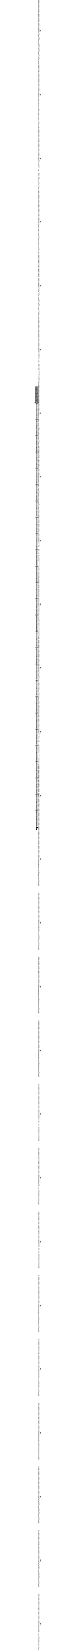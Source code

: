 digraph FST {
rankdir = LR;
size = "8.5,11";
label = "";
center = 1;
orientation = Portrait;
ranksep = "0.4";
nodesep = "0.25";
0 [label = "0", shape = doublecircle, style = bold, fontsize = 14]
	0 -> 0 [label = "a:a", fontsize = 14];
	0 -> 0 [label = "a:b/1", fontsize = 14];
	0 -> 0 [label = "a:c/1", fontsize = 14];
	0 -> 0 [label = "a:d/1", fontsize = 14];
	0 -> 0 [label = "a:e/1", fontsize = 14];
	0 -> 0 [label = "a:f/1", fontsize = 14];
	0 -> 0 [label = "a:g/1", fontsize = 14];
	0 -> 0 [label = "a:h/1", fontsize = 14];
	0 -> 0 [label = "a:i/1", fontsize = 14];
	0 -> 0 [label = "a:j/1", fontsize = 14];
	0 -> 0 [label = "a:k/1", fontsize = 14];
	0 -> 0 [label = "a:l/1", fontsize = 14];
	0 -> 0 [label = "a:m/1", fontsize = 14];
	0 -> 0 [label = "a:n/1", fontsize = 14];
	0 -> 0 [label = "a:o/1", fontsize = 14];
	0 -> 0 [label = "a:p/1", fontsize = 14];
	0 -> 0 [label = "a:q/1", fontsize = 14];
	0 -> 0 [label = "a:r/1", fontsize = 14];
	0 -> 0 [label = "a:s/1", fontsize = 14];
	0 -> 0 [label = "a:t/1", fontsize = 14];
	0 -> 0 [label = "a:u/1", fontsize = 14];
	0 -> 0 [label = "a:v/1", fontsize = 14];
	0 -> 0 [label = "a:w/1", fontsize = 14];
	0 -> 0 [label = "a:x/1", fontsize = 14];
	0 -> 0 [label = "a:y/1", fontsize = 14];
	0 -> 0 [label = "a:z/1", fontsize = 14];
	0 -> 0 [label = "a:<epsilon>/1", fontsize = 14];
	0 -> 0 [label = "b:b", fontsize = 14];
	0 -> 0 [label = "b:a/1", fontsize = 14];
	0 -> 0 [label = "b:c/1", fontsize = 14];
	0 -> 0 [label = "b:d/1", fontsize = 14];
	0 -> 0 [label = "b:e/1", fontsize = 14];
	0 -> 0 [label = "b:f/1", fontsize = 14];
	0 -> 0 [label = "b:g/1", fontsize = 14];
	0 -> 0 [label = "b:h/1", fontsize = 14];
	0 -> 0 [label = "b:i/1", fontsize = 14];
	0 -> 0 [label = "b:j/1", fontsize = 14];
	0 -> 0 [label = "b:k/1", fontsize = 14];
	0 -> 0 [label = "b:l/1", fontsize = 14];
	0 -> 0 [label = "b:m/1", fontsize = 14];
	0 -> 0 [label = "b:n/1", fontsize = 14];
	0 -> 0 [label = "b:o/1", fontsize = 14];
	0 -> 0 [label = "b:p/1", fontsize = 14];
	0 -> 0 [label = "b:q/1", fontsize = 14];
	0 -> 0 [label = "b:r/1", fontsize = 14];
	0 -> 0 [label = "b:s/1", fontsize = 14];
	0 -> 0 [label = "b:t/1", fontsize = 14];
	0 -> 0 [label = "b:u/1", fontsize = 14];
	0 -> 0 [label = "b:v/1", fontsize = 14];
	0 -> 0 [label = "b:w/1", fontsize = 14];
	0 -> 0 [label = "b:x/1", fontsize = 14];
	0 -> 0 [label = "b:y/1", fontsize = 14];
	0 -> 0 [label = "b:z/1", fontsize = 14];
	0 -> 0 [label = "b:<epsilon>/1", fontsize = 14];
	0 -> 0 [label = "c:c", fontsize = 14];
	0 -> 0 [label = "c:a/1", fontsize = 14];
	0 -> 0 [label = "c:b/1", fontsize = 14];
	0 -> 0 [label = "c:d/1", fontsize = 14];
	0 -> 0 [label = "c:e/1", fontsize = 14];
	0 -> 0 [label = "c:f/1", fontsize = 14];
	0 -> 0 [label = "c:g/1", fontsize = 14];
	0 -> 0 [label = "c:h/1", fontsize = 14];
	0 -> 0 [label = "c:i/1", fontsize = 14];
	0 -> 0 [label = "c:j/1", fontsize = 14];
	0 -> 0 [label = "c:k/1", fontsize = 14];
	0 -> 0 [label = "c:l/1", fontsize = 14];
	0 -> 0 [label = "c:m/1", fontsize = 14];
	0 -> 0 [label = "c:n/1", fontsize = 14];
	0 -> 0 [label = "c:o/1", fontsize = 14];
	0 -> 0 [label = "c:p/1", fontsize = 14];
	0 -> 0 [label = "c:q/1", fontsize = 14];
	0 -> 0 [label = "c:r/1", fontsize = 14];
	0 -> 0 [label = "c:s/1", fontsize = 14];
	0 -> 0 [label = "c:t/1", fontsize = 14];
	0 -> 0 [label = "c:u/1", fontsize = 14];
	0 -> 0 [label = "c:v/1", fontsize = 14];
	0 -> 0 [label = "c:w/1", fontsize = 14];
	0 -> 0 [label = "c:x/1", fontsize = 14];
	0 -> 0 [label = "c:y/1", fontsize = 14];
	0 -> 0 [label = "c:z/1", fontsize = 14];
	0 -> 0 [label = "c:<epsilon>/1", fontsize = 14];
	0 -> 0 [label = "d:d", fontsize = 14];
	0 -> 0 [label = "d:a/1", fontsize = 14];
	0 -> 0 [label = "d:b/1", fontsize = 14];
	0 -> 0 [label = "d:c/1", fontsize = 14];
	0 -> 0 [label = "d:e/1", fontsize = 14];
	0 -> 0 [label = "d:f/1", fontsize = 14];
	0 -> 0 [label = "d:g/1", fontsize = 14];
	0 -> 0 [label = "d:h/1", fontsize = 14];
	0 -> 0 [label = "d:i/1", fontsize = 14];
	0 -> 0 [label = "d:j/1", fontsize = 14];
	0 -> 0 [label = "d:k/1", fontsize = 14];
	0 -> 0 [label = "d:l/1", fontsize = 14];
	0 -> 0 [label = "d:m/1", fontsize = 14];
	0 -> 0 [label = "d:n/1", fontsize = 14];
	0 -> 0 [label = "d:o/1", fontsize = 14];
	0 -> 0 [label = "d:p/1", fontsize = 14];
	0 -> 0 [label = "d:q/1", fontsize = 14];
	0 -> 0 [label = "d:r/1", fontsize = 14];
	0 -> 0 [label = "d:s/1", fontsize = 14];
	0 -> 0 [label = "d:t/1", fontsize = 14];
	0 -> 0 [label = "d:u/1", fontsize = 14];
	0 -> 0 [label = "d:v/1", fontsize = 14];
	0 -> 0 [label = "d:w/1", fontsize = 14];
	0 -> 0 [label = "d:x/1", fontsize = 14];
	0 -> 0 [label = "d:y/1", fontsize = 14];
	0 -> 0 [label = "d:z/1", fontsize = 14];
	0 -> 0 [label = "d:<epsilon>/1", fontsize = 14];
	0 -> 0 [label = "e:e", fontsize = 14];
	0 -> 0 [label = "e:a/1", fontsize = 14];
	0 -> 0 [label = "e:b/1", fontsize = 14];
	0 -> 0 [label = "e:c/1", fontsize = 14];
	0 -> 0 [label = "e:d/1", fontsize = 14];
	0 -> 0 [label = "e:f/1", fontsize = 14];
	0 -> 0 [label = "e:g/1", fontsize = 14];
	0 -> 0 [label = "e:h/1", fontsize = 14];
	0 -> 0 [label = "e:i/1", fontsize = 14];
	0 -> 0 [label = "e:j/1", fontsize = 14];
	0 -> 0 [label = "e:k/1", fontsize = 14];
	0 -> 0 [label = "e:l/1", fontsize = 14];
	0 -> 0 [label = "e:m/1", fontsize = 14];
	0 -> 0 [label = "e:n/1", fontsize = 14];
	0 -> 0 [label = "e:o/1", fontsize = 14];
	0 -> 0 [label = "e:p/1", fontsize = 14];
	0 -> 0 [label = "e:q/1", fontsize = 14];
	0 -> 0 [label = "e:r/1", fontsize = 14];
	0 -> 0 [label = "e:s/1", fontsize = 14];
	0 -> 0 [label = "e:t/1", fontsize = 14];
	0 -> 0 [label = "e:u/1", fontsize = 14];
	0 -> 0 [label = "e:v/1", fontsize = 14];
	0 -> 0 [label = "e:w/1", fontsize = 14];
	0 -> 0 [label = "e:x/1", fontsize = 14];
	0 -> 0 [label = "e:y/1", fontsize = 14];
	0 -> 0 [label = "e:z/1", fontsize = 14];
	0 -> 0 [label = "e:<epsilon>/1", fontsize = 14];
	0 -> 0 [label = "f:f", fontsize = 14];
	0 -> 0 [label = "f:a/1", fontsize = 14];
	0 -> 0 [label = "f:b/1", fontsize = 14];
	0 -> 0 [label = "f:c/1", fontsize = 14];
	0 -> 0 [label = "f:d/1", fontsize = 14];
	0 -> 0 [label = "f:e/1", fontsize = 14];
	0 -> 0 [label = "f:g/1", fontsize = 14];
	0 -> 0 [label = "f:h/1", fontsize = 14];
	0 -> 0 [label = "f:i/1", fontsize = 14];
	0 -> 0 [label = "f:j/1", fontsize = 14];
	0 -> 0 [label = "f:k/1", fontsize = 14];
	0 -> 0 [label = "f:l/1", fontsize = 14];
	0 -> 0 [label = "f:m/1", fontsize = 14];
	0 -> 0 [label = "f:n/1", fontsize = 14];
	0 -> 0 [label = "f:o/1", fontsize = 14];
	0 -> 0 [label = "f:p/1", fontsize = 14];
	0 -> 0 [label = "f:q/1", fontsize = 14];
	0 -> 0 [label = "f:r/1", fontsize = 14];
	0 -> 0 [label = "f:s/1", fontsize = 14];
	0 -> 0 [label = "f:t/1", fontsize = 14];
	0 -> 0 [label = "f:u/1", fontsize = 14];
	0 -> 0 [label = "f:v/1", fontsize = 14];
	0 -> 0 [label = "f:w/1", fontsize = 14];
	0 -> 0 [label = "f:x/1", fontsize = 14];
	0 -> 0 [label = "f:y/1", fontsize = 14];
	0 -> 0 [label = "f:z/1", fontsize = 14];
	0 -> 0 [label = "f:<epsilon>/1", fontsize = 14];
	0 -> 0 [label = "g:g", fontsize = 14];
	0 -> 0 [label = "g:a/1", fontsize = 14];
	0 -> 0 [label = "g:b/1", fontsize = 14];
	0 -> 0 [label = "g:c/1", fontsize = 14];
	0 -> 0 [label = "g:d/1", fontsize = 14];
	0 -> 0 [label = "g:e/1", fontsize = 14];
	0 -> 0 [label = "g:f/1", fontsize = 14];
	0 -> 0 [label = "g:h/1", fontsize = 14];
	0 -> 0 [label = "g:i/1", fontsize = 14];
	0 -> 0 [label = "g:j/1", fontsize = 14];
	0 -> 0 [label = "g:k/1", fontsize = 14];
	0 -> 0 [label = "g:l/1", fontsize = 14];
	0 -> 0 [label = "g:m/1", fontsize = 14];
	0 -> 0 [label = "g:n/1", fontsize = 14];
	0 -> 0 [label = "g:o/1", fontsize = 14];
	0 -> 0 [label = "g:p/1", fontsize = 14];
	0 -> 0 [label = "g:q/1", fontsize = 14];
	0 -> 0 [label = "g:r/1", fontsize = 14];
	0 -> 0 [label = "g:s/1", fontsize = 14];
	0 -> 0 [label = "g:t/1", fontsize = 14];
	0 -> 0 [label = "g:u/1", fontsize = 14];
	0 -> 0 [label = "g:v/1", fontsize = 14];
	0 -> 0 [label = "g:w/1", fontsize = 14];
	0 -> 0 [label = "g:x/1", fontsize = 14];
	0 -> 0 [label = "g:y/1", fontsize = 14];
	0 -> 0 [label = "g:z/1", fontsize = 14];
	0 -> 0 [label = "g:<epsilon>/1", fontsize = 14];
	0 -> 0 [label = "h:h", fontsize = 14];
	0 -> 0 [label = "h:a/1", fontsize = 14];
	0 -> 0 [label = "h:b/1", fontsize = 14];
	0 -> 0 [label = "h:c/1", fontsize = 14];
	0 -> 0 [label = "h:d/1", fontsize = 14];
	0 -> 0 [label = "h:e/1", fontsize = 14];
	0 -> 0 [label = "h:f/1", fontsize = 14];
	0 -> 0 [label = "h:g/1", fontsize = 14];
	0 -> 0 [label = "h:i/1", fontsize = 14];
	0 -> 0 [label = "h:j/1", fontsize = 14];
	0 -> 0 [label = "h:k/1", fontsize = 14];
	0 -> 0 [label = "h:l/1", fontsize = 14];
	0 -> 0 [label = "h:m/1", fontsize = 14];
	0 -> 0 [label = "h:n/1", fontsize = 14];
	0 -> 0 [label = "h:o/1", fontsize = 14];
	0 -> 0 [label = "h:p/1", fontsize = 14];
	0 -> 0 [label = "h:q/1", fontsize = 14];
	0 -> 0 [label = "h:r/1", fontsize = 14];
	0 -> 0 [label = "h:s/1", fontsize = 14];
	0 -> 0 [label = "h:t/1", fontsize = 14];
	0 -> 0 [label = "h:u/1", fontsize = 14];
	0 -> 0 [label = "h:v/1", fontsize = 14];
	0 -> 0 [label = "h:w/1", fontsize = 14];
	0 -> 0 [label = "h:x/1", fontsize = 14];
	0 -> 0 [label = "h:y/1", fontsize = 14];
	0 -> 0 [label = "h:z/1", fontsize = 14];
	0 -> 0 [label = "h:<epsilon>/1", fontsize = 14];
	0 -> 0 [label = "i:i", fontsize = 14];
	0 -> 0 [label = "i:a/1", fontsize = 14];
	0 -> 0 [label = "i:b/1", fontsize = 14];
	0 -> 0 [label = "i:c/1", fontsize = 14];
	0 -> 0 [label = "i:d/1", fontsize = 14];
	0 -> 0 [label = "i:e/1", fontsize = 14];
	0 -> 0 [label = "i:f/1", fontsize = 14];
	0 -> 0 [label = "i:g/1", fontsize = 14];
	0 -> 0 [label = "i:h/1", fontsize = 14];
	0 -> 0 [label = "i:j/1", fontsize = 14];
	0 -> 0 [label = "i:k/1", fontsize = 14];
	0 -> 0 [label = "i:l/1", fontsize = 14];
	0 -> 0 [label = "i:m/1", fontsize = 14];
	0 -> 0 [label = "i:n/1", fontsize = 14];
	0 -> 0 [label = "i:o/1", fontsize = 14];
	0 -> 0 [label = "i:p/1", fontsize = 14];
	0 -> 0 [label = "i:q/1", fontsize = 14];
	0 -> 0 [label = "i:r/1", fontsize = 14];
	0 -> 0 [label = "i:s/1", fontsize = 14];
	0 -> 0 [label = "i:t/1", fontsize = 14];
	0 -> 0 [label = "i:u/1", fontsize = 14];
	0 -> 0 [label = "i:v/1", fontsize = 14];
	0 -> 0 [label = "i:w/1", fontsize = 14];
	0 -> 0 [label = "i:x/1", fontsize = 14];
	0 -> 0 [label = "i:y/1", fontsize = 14];
	0 -> 0 [label = "i:z/1", fontsize = 14];
	0 -> 0 [label = "i:<epsilon>/1", fontsize = 14];
	0 -> 0 [label = "j:j", fontsize = 14];
	0 -> 0 [label = "j:a/1", fontsize = 14];
	0 -> 0 [label = "j:b/1", fontsize = 14];
	0 -> 0 [label = "j:c/1", fontsize = 14];
	0 -> 0 [label = "j:d/1", fontsize = 14];
	0 -> 0 [label = "j:e/1", fontsize = 14];
	0 -> 0 [label = "j:f/1", fontsize = 14];
	0 -> 0 [label = "j:g/1", fontsize = 14];
	0 -> 0 [label = "j:h/1", fontsize = 14];
	0 -> 0 [label = "j:i/1", fontsize = 14];
	0 -> 0 [label = "j:k/1", fontsize = 14];
	0 -> 0 [label = "j:l/1", fontsize = 14];
	0 -> 0 [label = "j:m/1", fontsize = 14];
	0 -> 0 [label = "j:n/1", fontsize = 14];
	0 -> 0 [label = "j:o/1", fontsize = 14];
	0 -> 0 [label = "j:p/1", fontsize = 14];
	0 -> 0 [label = "j:q/1", fontsize = 14];
	0 -> 0 [label = "j:r/1", fontsize = 14];
	0 -> 0 [label = "j:s/1", fontsize = 14];
	0 -> 0 [label = "j:t/1", fontsize = 14];
	0 -> 0 [label = "j:u/1", fontsize = 14];
	0 -> 0 [label = "j:v/1", fontsize = 14];
	0 -> 0 [label = "j:w/1", fontsize = 14];
	0 -> 0 [label = "j:x/1", fontsize = 14];
	0 -> 0 [label = "j:y/1", fontsize = 14];
	0 -> 0 [label = "j:z/1", fontsize = 14];
	0 -> 0 [label = "j:<epsilon>/1", fontsize = 14];
	0 -> 0 [label = "k:k", fontsize = 14];
	0 -> 0 [label = "k:a/1", fontsize = 14];
	0 -> 0 [label = "k:b/1", fontsize = 14];
	0 -> 0 [label = "k:c/1", fontsize = 14];
	0 -> 0 [label = "k:d/1", fontsize = 14];
	0 -> 0 [label = "k:e/1", fontsize = 14];
	0 -> 0 [label = "k:f/1", fontsize = 14];
	0 -> 0 [label = "k:g/1", fontsize = 14];
	0 -> 0 [label = "k:h/1", fontsize = 14];
	0 -> 0 [label = "k:i/1", fontsize = 14];
	0 -> 0 [label = "k:j/1", fontsize = 14];
	0 -> 0 [label = "k:l/1", fontsize = 14];
	0 -> 0 [label = "k:m/1", fontsize = 14];
	0 -> 0 [label = "k:n/1", fontsize = 14];
	0 -> 0 [label = "k:o/1", fontsize = 14];
	0 -> 0 [label = "k:p/1", fontsize = 14];
	0 -> 0 [label = "k:q/1", fontsize = 14];
	0 -> 0 [label = "k:r/1", fontsize = 14];
	0 -> 0 [label = "k:s/1", fontsize = 14];
	0 -> 0 [label = "k:t/1", fontsize = 14];
	0 -> 0 [label = "k:u/1", fontsize = 14];
	0 -> 0 [label = "k:v/1", fontsize = 14];
	0 -> 0 [label = "k:w/1", fontsize = 14];
	0 -> 0 [label = "k:x/1", fontsize = 14];
	0 -> 0 [label = "k:y/1", fontsize = 14];
	0 -> 0 [label = "k:z/1", fontsize = 14];
	0 -> 0 [label = "k:<epsilon>/1", fontsize = 14];
	0 -> 0 [label = "l:l", fontsize = 14];
	0 -> 0 [label = "l:a/1", fontsize = 14];
	0 -> 0 [label = "l:b/1", fontsize = 14];
	0 -> 0 [label = "l:c/1", fontsize = 14];
	0 -> 0 [label = "l:d/1", fontsize = 14];
	0 -> 0 [label = "l:e/1", fontsize = 14];
	0 -> 0 [label = "l:f/1", fontsize = 14];
	0 -> 0 [label = "l:g/1", fontsize = 14];
	0 -> 0 [label = "l:h/1", fontsize = 14];
	0 -> 0 [label = "l:i/1", fontsize = 14];
	0 -> 0 [label = "l:j/1", fontsize = 14];
	0 -> 0 [label = "l:k/1", fontsize = 14];
	0 -> 0 [label = "l:m/1", fontsize = 14];
	0 -> 0 [label = "l:n/1", fontsize = 14];
	0 -> 0 [label = "l:o/1", fontsize = 14];
	0 -> 0 [label = "l:p/1", fontsize = 14];
	0 -> 0 [label = "l:q/1", fontsize = 14];
	0 -> 0 [label = "l:r/1", fontsize = 14];
	0 -> 0 [label = "l:s/1", fontsize = 14];
	0 -> 0 [label = "l:t/1", fontsize = 14];
	0 -> 0 [label = "l:u/1", fontsize = 14];
	0 -> 0 [label = "l:v/1", fontsize = 14];
	0 -> 0 [label = "l:w/1", fontsize = 14];
	0 -> 0 [label = "l:x/1", fontsize = 14];
	0 -> 0 [label = "l:y/1", fontsize = 14];
	0 -> 0 [label = "l:z/1", fontsize = 14];
	0 -> 0 [label = "l:<epsilon>/1", fontsize = 14];
	0 -> 0 [label = "m:m", fontsize = 14];
	0 -> 0 [label = "m:a/1", fontsize = 14];
	0 -> 0 [label = "m:b/1", fontsize = 14];
	0 -> 0 [label = "m:c/1", fontsize = 14];
	0 -> 0 [label = "m:d/1", fontsize = 14];
	0 -> 0 [label = "m:e/1", fontsize = 14];
	0 -> 0 [label = "m:f/1", fontsize = 14];
	0 -> 0 [label = "m:g/1", fontsize = 14];
	0 -> 0 [label = "m:h/1", fontsize = 14];
	0 -> 0 [label = "m:i/1", fontsize = 14];
	0 -> 0 [label = "m:j/1", fontsize = 14];
	0 -> 0 [label = "m:k/1", fontsize = 14];
	0 -> 0 [label = "m:l/1", fontsize = 14];
	0 -> 0 [label = "m:n/1", fontsize = 14];
	0 -> 0 [label = "m:o/1", fontsize = 14];
	0 -> 0 [label = "m:p/1", fontsize = 14];
	0 -> 0 [label = "m:q/1", fontsize = 14];
	0 -> 0 [label = "m:r/1", fontsize = 14];
	0 -> 0 [label = "m:s/1", fontsize = 14];
	0 -> 0 [label = "m:t/1", fontsize = 14];
	0 -> 0 [label = "m:u/1", fontsize = 14];
	0 -> 0 [label = "m:v/1", fontsize = 14];
	0 -> 0 [label = "m:w/1", fontsize = 14];
	0 -> 0 [label = "m:x/1", fontsize = 14];
	0 -> 0 [label = "m:y/1", fontsize = 14];
	0 -> 0 [label = "m:z/1", fontsize = 14];
	0 -> 0 [label = "m:<epsilon>/1", fontsize = 14];
	0 -> 0 [label = "n:n", fontsize = 14];
	0 -> 0 [label = "n:a/1", fontsize = 14];
	0 -> 0 [label = "n:b/1", fontsize = 14];
	0 -> 0 [label = "n:c/1", fontsize = 14];
	0 -> 0 [label = "n:d/1", fontsize = 14];
	0 -> 0 [label = "n:e/1", fontsize = 14];
	0 -> 0 [label = "n:f/1", fontsize = 14];
	0 -> 0 [label = "n:g/1", fontsize = 14];
	0 -> 0 [label = "n:h/1", fontsize = 14];
	0 -> 0 [label = "n:i/1", fontsize = 14];
	0 -> 0 [label = "n:j/1", fontsize = 14];
	0 -> 0 [label = "n:k/1", fontsize = 14];
	0 -> 0 [label = "n:l/1", fontsize = 14];
	0 -> 0 [label = "n:m/1", fontsize = 14];
	0 -> 0 [label = "n:o/1", fontsize = 14];
	0 -> 0 [label = "n:p/1", fontsize = 14];
	0 -> 0 [label = "n:q/1", fontsize = 14];
	0 -> 0 [label = "n:r/1", fontsize = 14];
	0 -> 0 [label = "n:s/1", fontsize = 14];
	0 -> 0 [label = "n:t/1", fontsize = 14];
	0 -> 0 [label = "n:u/1", fontsize = 14];
	0 -> 0 [label = "n:v/1", fontsize = 14];
	0 -> 0 [label = "n:w/1", fontsize = 14];
	0 -> 0 [label = "n:x/1", fontsize = 14];
	0 -> 0 [label = "n:y/1", fontsize = 14];
	0 -> 0 [label = "n:z/1", fontsize = 14];
	0 -> 0 [label = "n:<epsilon>/1", fontsize = 14];
	0 -> 0 [label = "o:o", fontsize = 14];
	0 -> 0 [label = "o:a/1", fontsize = 14];
	0 -> 0 [label = "o:b/1", fontsize = 14];
	0 -> 0 [label = "o:c/1", fontsize = 14];
	0 -> 0 [label = "o:d/1", fontsize = 14];
	0 -> 0 [label = "o:e/1", fontsize = 14];
	0 -> 0 [label = "o:f/1", fontsize = 14];
	0 -> 0 [label = "o:g/1", fontsize = 14];
	0 -> 0 [label = "o:h/1", fontsize = 14];
	0 -> 0 [label = "o:i/1", fontsize = 14];
	0 -> 0 [label = "o:j/1", fontsize = 14];
	0 -> 0 [label = "o:k/1", fontsize = 14];
	0 -> 0 [label = "o:l/1", fontsize = 14];
	0 -> 0 [label = "o:m/1", fontsize = 14];
	0 -> 0 [label = "o:n/1", fontsize = 14];
	0 -> 0 [label = "o:p/1", fontsize = 14];
	0 -> 0 [label = "o:q/1", fontsize = 14];
	0 -> 0 [label = "o:r/1", fontsize = 14];
	0 -> 0 [label = "o:s/1", fontsize = 14];
	0 -> 0 [label = "o:t/1", fontsize = 14];
	0 -> 0 [label = "o:u/1", fontsize = 14];
	0 -> 0 [label = "o:v/1", fontsize = 14];
	0 -> 0 [label = "o:w/1", fontsize = 14];
	0 -> 0 [label = "o:x/1", fontsize = 14];
	0 -> 0 [label = "o:y/1", fontsize = 14];
	0 -> 0 [label = "o:z/1", fontsize = 14];
	0 -> 0 [label = "o:<epsilon>/1", fontsize = 14];
	0 -> 0 [label = "p:p", fontsize = 14];
	0 -> 0 [label = "p:a/1", fontsize = 14];
	0 -> 0 [label = "p:b/1", fontsize = 14];
	0 -> 0 [label = "p:c/1", fontsize = 14];
	0 -> 0 [label = "p:d/1", fontsize = 14];
	0 -> 0 [label = "p:e/1", fontsize = 14];
	0 -> 0 [label = "p:f/1", fontsize = 14];
	0 -> 0 [label = "p:g/1", fontsize = 14];
	0 -> 0 [label = "p:h/1", fontsize = 14];
	0 -> 0 [label = "p:i/1", fontsize = 14];
	0 -> 0 [label = "p:j/1", fontsize = 14];
	0 -> 0 [label = "p:k/1", fontsize = 14];
	0 -> 0 [label = "p:l/1", fontsize = 14];
	0 -> 0 [label = "p:m/1", fontsize = 14];
	0 -> 0 [label = "p:n/1", fontsize = 14];
	0 -> 0 [label = "p:o/1", fontsize = 14];
	0 -> 0 [label = "p:q/1", fontsize = 14];
	0 -> 0 [label = "p:r/1", fontsize = 14];
	0 -> 0 [label = "p:s/1", fontsize = 14];
	0 -> 0 [label = "p:t/1", fontsize = 14];
	0 -> 0 [label = "p:u/1", fontsize = 14];
	0 -> 0 [label = "p:v/1", fontsize = 14];
	0 -> 0 [label = "p:w/1", fontsize = 14];
	0 -> 0 [label = "p:x/1", fontsize = 14];
	0 -> 0 [label = "p:y/1", fontsize = 14];
	0 -> 0 [label = "p:z/1", fontsize = 14];
	0 -> 0 [label = "p:<epsilon>/1", fontsize = 14];
	0 -> 0 [label = "q:q", fontsize = 14];
	0 -> 0 [label = "q:a/1", fontsize = 14];
	0 -> 0 [label = "q:b/1", fontsize = 14];
	0 -> 0 [label = "q:c/1", fontsize = 14];
	0 -> 0 [label = "q:d/1", fontsize = 14];
	0 -> 0 [label = "q:e/1", fontsize = 14];
	0 -> 0 [label = "q:f/1", fontsize = 14];
	0 -> 0 [label = "q:g/1", fontsize = 14];
	0 -> 0 [label = "q:h/1", fontsize = 14];
	0 -> 0 [label = "q:i/1", fontsize = 14];
	0 -> 0 [label = "q:j/1", fontsize = 14];
	0 -> 0 [label = "q:k/1", fontsize = 14];
	0 -> 0 [label = "q:l/1", fontsize = 14];
	0 -> 0 [label = "q:m/1", fontsize = 14];
	0 -> 0 [label = "q:n/1", fontsize = 14];
	0 -> 0 [label = "q:o/1", fontsize = 14];
	0 -> 0 [label = "q:p/1", fontsize = 14];
	0 -> 0 [label = "q:r/1", fontsize = 14];
	0 -> 0 [label = "q:s/1", fontsize = 14];
	0 -> 0 [label = "q:t/1", fontsize = 14];
	0 -> 0 [label = "q:u/1", fontsize = 14];
	0 -> 0 [label = "q:v/1", fontsize = 14];
	0 -> 0 [label = "q:w/1", fontsize = 14];
	0 -> 0 [label = "q:x/1", fontsize = 14];
	0 -> 0 [label = "q:y/1", fontsize = 14];
	0 -> 0 [label = "q:z/1", fontsize = 14];
	0 -> 0 [label = "q:<epsilon>/1", fontsize = 14];
	0 -> 0 [label = "r:r", fontsize = 14];
	0 -> 0 [label = "r:a/1", fontsize = 14];
	0 -> 0 [label = "r:b/1", fontsize = 14];
	0 -> 0 [label = "r:c/1", fontsize = 14];
	0 -> 0 [label = "r:d/1", fontsize = 14];
	0 -> 0 [label = "r:e/1", fontsize = 14];
	0 -> 0 [label = "r:f/1", fontsize = 14];
	0 -> 0 [label = "r:g/1", fontsize = 14];
	0 -> 0 [label = "r:h/1", fontsize = 14];
	0 -> 0 [label = "r:i/1", fontsize = 14];
	0 -> 0 [label = "r:j/1", fontsize = 14];
	0 -> 0 [label = "r:k/1", fontsize = 14];
	0 -> 0 [label = "r:l/1", fontsize = 14];
	0 -> 0 [label = "r:m/1", fontsize = 14];
	0 -> 0 [label = "r:n/1", fontsize = 14];
	0 -> 0 [label = "r:o/1", fontsize = 14];
	0 -> 0 [label = "r:p/1", fontsize = 14];
	0 -> 0 [label = "r:q/1", fontsize = 14];
	0 -> 0 [label = "r:s/1", fontsize = 14];
	0 -> 0 [label = "r:t/1", fontsize = 14];
	0 -> 0 [label = "r:u/1", fontsize = 14];
	0 -> 0 [label = "r:v/1", fontsize = 14];
	0 -> 0 [label = "r:w/1", fontsize = 14];
	0 -> 0 [label = "r:x/1", fontsize = 14];
	0 -> 0 [label = "r:y/1", fontsize = 14];
	0 -> 0 [label = "r:z/1", fontsize = 14];
	0 -> 0 [label = "r:<epsilon>/1", fontsize = 14];
	0 -> 0 [label = "s:s", fontsize = 14];
	0 -> 0 [label = "s:a/1", fontsize = 14];
	0 -> 0 [label = "s:b/1", fontsize = 14];
	0 -> 0 [label = "s:c/1", fontsize = 14];
	0 -> 0 [label = "s:d/1", fontsize = 14];
	0 -> 0 [label = "s:e/1", fontsize = 14];
	0 -> 0 [label = "s:f/1", fontsize = 14];
	0 -> 0 [label = "s:g/1", fontsize = 14];
	0 -> 0 [label = "s:h/1", fontsize = 14];
	0 -> 0 [label = "s:i/1", fontsize = 14];
	0 -> 0 [label = "s:j/1", fontsize = 14];
	0 -> 0 [label = "s:k/1", fontsize = 14];
	0 -> 0 [label = "s:l/1", fontsize = 14];
	0 -> 0 [label = "s:m/1", fontsize = 14];
	0 -> 0 [label = "s:n/1", fontsize = 14];
	0 -> 0 [label = "s:o/1", fontsize = 14];
	0 -> 0 [label = "s:p/1", fontsize = 14];
	0 -> 0 [label = "s:q/1", fontsize = 14];
	0 -> 0 [label = "s:r/1", fontsize = 14];
	0 -> 0 [label = "s:t/1", fontsize = 14];
	0 -> 0 [label = "s:u/1", fontsize = 14];
	0 -> 0 [label = "s:v/1", fontsize = 14];
	0 -> 0 [label = "s:w/1", fontsize = 14];
	0 -> 0 [label = "s:x/1", fontsize = 14];
	0 -> 0 [label = "s:y/1", fontsize = 14];
	0 -> 0 [label = "s:z/1", fontsize = 14];
	0 -> 0 [label = "s:<epsilon>/1", fontsize = 14];
	0 -> 0 [label = "t:t", fontsize = 14];
	0 -> 0 [label = "t:a/1", fontsize = 14];
	0 -> 0 [label = "t:b/1", fontsize = 14];
	0 -> 0 [label = "t:c/1", fontsize = 14];
	0 -> 0 [label = "t:d/1", fontsize = 14];
	0 -> 0 [label = "t:e/1", fontsize = 14];
	0 -> 0 [label = "t:f/1", fontsize = 14];
	0 -> 0 [label = "t:g/1", fontsize = 14];
	0 -> 0 [label = "t:h/1", fontsize = 14];
	0 -> 0 [label = "t:i/1", fontsize = 14];
	0 -> 0 [label = "t:j/1", fontsize = 14];
	0 -> 0 [label = "t:k/1", fontsize = 14];
	0 -> 0 [label = "t:l/1", fontsize = 14];
	0 -> 0 [label = "t:m/1", fontsize = 14];
	0 -> 0 [label = "t:n/1", fontsize = 14];
	0 -> 0 [label = "t:o/1", fontsize = 14];
	0 -> 0 [label = "t:p/1", fontsize = 14];
	0 -> 0 [label = "t:q/1", fontsize = 14];
	0 -> 0 [label = "t:r/1", fontsize = 14];
	0 -> 0 [label = "t:s/1", fontsize = 14];
	0 -> 0 [label = "t:u/1", fontsize = 14];
	0 -> 0 [label = "t:v/1", fontsize = 14];
	0 -> 0 [label = "t:w/1", fontsize = 14];
	0 -> 0 [label = "t:x/1", fontsize = 14];
	0 -> 0 [label = "t:y/1", fontsize = 14];
	0 -> 0 [label = "t:z/1", fontsize = 14];
	0 -> 0 [label = "t:<epsilon>/1", fontsize = 14];
	0 -> 0 [label = "u:u", fontsize = 14];
	0 -> 0 [label = "u:a/1", fontsize = 14];
	0 -> 0 [label = "u:b/1", fontsize = 14];
	0 -> 0 [label = "u:c/1", fontsize = 14];
	0 -> 0 [label = "u:d/1", fontsize = 14];
	0 -> 0 [label = "u:e/1", fontsize = 14];
	0 -> 0 [label = "u:f/1", fontsize = 14];
	0 -> 0 [label = "u:g/1", fontsize = 14];
	0 -> 0 [label = "u:h/1", fontsize = 14];
	0 -> 0 [label = "u:i/1", fontsize = 14];
	0 -> 0 [label = "u:j/1", fontsize = 14];
	0 -> 0 [label = "u:k/1", fontsize = 14];
	0 -> 0 [label = "u:l/1", fontsize = 14];
	0 -> 0 [label = "u:m/1", fontsize = 14];
	0 -> 0 [label = "u:n/1", fontsize = 14];
	0 -> 0 [label = "u:o/1", fontsize = 14];
	0 -> 0 [label = "u:p/1", fontsize = 14];
	0 -> 0 [label = "u:q/1", fontsize = 14];
	0 -> 0 [label = "u:r/1", fontsize = 14];
	0 -> 0 [label = "u:s/1", fontsize = 14];
	0 -> 0 [label = "u:t/1", fontsize = 14];
	0 -> 0 [label = "u:v/1", fontsize = 14];
	0 -> 0 [label = "u:w/1", fontsize = 14];
	0 -> 0 [label = "u:x/1", fontsize = 14];
	0 -> 0 [label = "u:y/1", fontsize = 14];
	0 -> 0 [label = "u:z/1", fontsize = 14];
	0 -> 0 [label = "u:<epsilon>/1", fontsize = 14];
	0 -> 0 [label = "v:v", fontsize = 14];
	0 -> 0 [label = "v:a/1", fontsize = 14];
	0 -> 0 [label = "v:b/1", fontsize = 14];
	0 -> 0 [label = "v:c/1", fontsize = 14];
	0 -> 0 [label = "v:d/1", fontsize = 14];
	0 -> 0 [label = "v:e/1", fontsize = 14];
	0 -> 0 [label = "v:f/1", fontsize = 14];
	0 -> 0 [label = "v:g/1", fontsize = 14];
	0 -> 0 [label = "v:h/1", fontsize = 14];
	0 -> 0 [label = "v:i/1", fontsize = 14];
	0 -> 0 [label = "v:j/1", fontsize = 14];
	0 -> 0 [label = "v:k/1", fontsize = 14];
	0 -> 0 [label = "v:l/1", fontsize = 14];
	0 -> 0 [label = "v:m/1", fontsize = 14];
	0 -> 0 [label = "v:n/1", fontsize = 14];
	0 -> 0 [label = "v:o/1", fontsize = 14];
	0 -> 0 [label = "v:p/1", fontsize = 14];
	0 -> 0 [label = "v:q/1", fontsize = 14];
	0 -> 0 [label = "v:r/1", fontsize = 14];
	0 -> 0 [label = "v:s/1", fontsize = 14];
	0 -> 0 [label = "v:t/1", fontsize = 14];
	0 -> 0 [label = "v:u/1", fontsize = 14];
	0 -> 0 [label = "v:w/1", fontsize = 14];
	0 -> 0 [label = "v:x/1", fontsize = 14];
	0 -> 0 [label = "v:y/1", fontsize = 14];
	0 -> 0 [label = "v:z/1", fontsize = 14];
	0 -> 0 [label = "v:<epsilon>/1", fontsize = 14];
	0 -> 0 [label = "w:w", fontsize = 14];
	0 -> 0 [label = "w:a/1", fontsize = 14];
	0 -> 0 [label = "w:b/1", fontsize = 14];
	0 -> 0 [label = "w:c/1", fontsize = 14];
	0 -> 0 [label = "w:d/1", fontsize = 14];
	0 -> 0 [label = "w:e/1", fontsize = 14];
	0 -> 0 [label = "w:f/1", fontsize = 14];
	0 -> 0 [label = "w:g/1", fontsize = 14];
	0 -> 0 [label = "w:h/1", fontsize = 14];
	0 -> 0 [label = "w:i/1", fontsize = 14];
	0 -> 0 [label = "w:j/1", fontsize = 14];
	0 -> 0 [label = "w:k/1", fontsize = 14];
	0 -> 0 [label = "w:l/1", fontsize = 14];
	0 -> 0 [label = "w:m/1", fontsize = 14];
	0 -> 0 [label = "w:n/1", fontsize = 14];
	0 -> 0 [label = "w:o/1", fontsize = 14];
	0 -> 0 [label = "w:p/1", fontsize = 14];
	0 -> 0 [label = "w:q/1", fontsize = 14];
	0 -> 0 [label = "w:r/1", fontsize = 14];
	0 -> 0 [label = "w:s/1", fontsize = 14];
	0 -> 0 [label = "w:t/1", fontsize = 14];
	0 -> 0 [label = "w:u/1", fontsize = 14];
	0 -> 0 [label = "w:v/1", fontsize = 14];
	0 -> 0 [label = "w:x/1", fontsize = 14];
	0 -> 0 [label = "w:y/1", fontsize = 14];
	0 -> 0 [label = "w:z/1", fontsize = 14];
	0 -> 0 [label = "w:<epsilon>/1", fontsize = 14];
	0 -> 0 [label = "x:x", fontsize = 14];
	0 -> 0 [label = "x:a/1", fontsize = 14];
	0 -> 0 [label = "x:b/1", fontsize = 14];
	0 -> 0 [label = "x:c/1", fontsize = 14];
	0 -> 0 [label = "x:d/1", fontsize = 14];
	0 -> 0 [label = "x:e/1", fontsize = 14];
	0 -> 0 [label = "x:f/1", fontsize = 14];
	0 -> 0 [label = "x:g/1", fontsize = 14];
	0 -> 0 [label = "x:h/1", fontsize = 14];
	0 -> 0 [label = "x:i/1", fontsize = 14];
	0 -> 0 [label = "x:j/1", fontsize = 14];
	0 -> 0 [label = "x:k/1", fontsize = 14];
	0 -> 0 [label = "x:l/1", fontsize = 14];
	0 -> 0 [label = "x:m/1", fontsize = 14];
	0 -> 0 [label = "x:n/1", fontsize = 14];
	0 -> 0 [label = "x:o/1", fontsize = 14];
	0 -> 0 [label = "x:p/1", fontsize = 14];
	0 -> 0 [label = "x:q/1", fontsize = 14];
	0 -> 0 [label = "x:r/1", fontsize = 14];
	0 -> 0 [label = "x:s/1", fontsize = 14];
	0 -> 0 [label = "x:t/1", fontsize = 14];
	0 -> 0 [label = "x:u/1", fontsize = 14];
	0 -> 0 [label = "x:v/1", fontsize = 14];
	0 -> 0 [label = "x:w/1", fontsize = 14];
	0 -> 0 [label = "x:y/1", fontsize = 14];
	0 -> 0 [label = "x:z/1", fontsize = 14];
	0 -> 0 [label = "x:<epsilon>/1", fontsize = 14];
	0 -> 0 [label = "y:y", fontsize = 14];
	0 -> 0 [label = "y:a/1", fontsize = 14];
	0 -> 0 [label = "y:b/1", fontsize = 14];
	0 -> 0 [label = "y:c/1", fontsize = 14];
	0 -> 0 [label = "y:d/1", fontsize = 14];
	0 -> 0 [label = "y:e/1", fontsize = 14];
	0 -> 0 [label = "y:f/1", fontsize = 14];
	0 -> 0 [label = "y:g/1", fontsize = 14];
	0 -> 0 [label = "y:h/1", fontsize = 14];
	0 -> 0 [label = "y:i/1", fontsize = 14];
	0 -> 0 [label = "y:j/1", fontsize = 14];
	0 -> 0 [label = "y:k/1", fontsize = 14];
	0 -> 0 [label = "y:l/1", fontsize = 14];
	0 -> 0 [label = "y:m/1", fontsize = 14];
	0 -> 0 [label = "y:n/1", fontsize = 14];
	0 -> 0 [label = "y:o/1", fontsize = 14];
	0 -> 0 [label = "y:p/1", fontsize = 14];
	0 -> 0 [label = "y:q/1", fontsize = 14];
	0 -> 0 [label = "y:r/1", fontsize = 14];
	0 -> 0 [label = "y:s/1", fontsize = 14];
	0 -> 0 [label = "y:t/1", fontsize = 14];
	0 -> 0 [label = "y:u/1", fontsize = 14];
	0 -> 0 [label = "y:v/1", fontsize = 14];
	0 -> 0 [label = "y:w/1", fontsize = 14];
	0 -> 0 [label = "y:x/1", fontsize = 14];
	0 -> 0 [label = "y:z/1", fontsize = 14];
	0 -> 0 [label = "y:<epsilon>/1", fontsize = 14];
	0 -> 0 [label = "z:z", fontsize = 14];
	0 -> 0 [label = "z:a/1", fontsize = 14];
	0 -> 0 [label = "z:b/1", fontsize = 14];
	0 -> 0 [label = "z:c/1", fontsize = 14];
	0 -> 0 [label = "z:d/1", fontsize = 14];
	0 -> 0 [label = "z:e/1", fontsize = 14];
	0 -> 0 [label = "z:f/1", fontsize = 14];
	0 -> 0 [label = "z:g/1", fontsize = 14];
	0 -> 0 [label = "z:h/1", fontsize = 14];
	0 -> 0 [label = "z:i/1", fontsize = 14];
	0 -> 0 [label = "z:j/1", fontsize = 14];
	0 -> 0 [label = "z:k/1", fontsize = 14];
	0 -> 0 [label = "z:l/1", fontsize = 14];
	0 -> 0 [label = "z:m/1", fontsize = 14];
	0 -> 0 [label = "z:n/1", fontsize = 14];
	0 -> 0 [label = "z:o/1", fontsize = 14];
	0 -> 0 [label = "z:p/1", fontsize = 14];
	0 -> 0 [label = "z:q/1", fontsize = 14];
	0 -> 0 [label = "z:r/1", fontsize = 14];
	0 -> 0 [label = "z:s/1", fontsize = 14];
	0 -> 0 [label = "z:t/1", fontsize = 14];
	0 -> 0 [label = "z:u/1", fontsize = 14];
	0 -> 0 [label = "z:v/1", fontsize = 14];
	0 -> 0 [label = "z:w/1", fontsize = 14];
	0 -> 0 [label = "z:x/1", fontsize = 14];
	0 -> 0 [label = "z:y/1", fontsize = 14];
	0 -> 0 [label = "z:<epsilon>/1", fontsize = 14];
	0 -> 0 [label = "<epsilon>:<epsilon>", fontsize = 14];
	0 -> 0 [label = "<epsilon>:a/1", fontsize = 14];
	0 -> 0 [label = "<epsilon>:b/1", fontsize = 14];
	0 -> 0 [label = "<epsilon>:c/1", fontsize = 14];
	0 -> 0 [label = "<epsilon>:d/1", fontsize = 14];
	0 -> 0 [label = "<epsilon>:e/1", fontsize = 14];
	0 -> 0 [label = "<epsilon>:f/1", fontsize = 14];
	0 -> 0 [label = "<epsilon>:g/1", fontsize = 14];
	0 -> 0 [label = "<epsilon>:h/1", fontsize = 14];
	0 -> 0 [label = "<epsilon>:i/1", fontsize = 14];
	0 -> 0 [label = "<epsilon>:j/1", fontsize = 14];
	0 -> 0 [label = "<epsilon>:k/1", fontsize = 14];
	0 -> 0 [label = "<epsilon>:l/1", fontsize = 14];
	0 -> 0 [label = "<epsilon>:m/1", fontsize = 14];
	0 -> 0 [label = "<epsilon>:n/1", fontsize = 14];
	0 -> 0 [label = "<epsilon>:o/1", fontsize = 14];
	0 -> 0 [label = "<epsilon>:p/1", fontsize = 14];
	0 -> 0 [label = "<epsilon>:q/1", fontsize = 14];
	0 -> 0 [label = "<epsilon>:r/1", fontsize = 14];
	0 -> 0 [label = "<epsilon>:s/1", fontsize = 14];
	0 -> 0 [label = "<epsilon>:t/1", fontsize = 14];
	0 -> 0 [label = "<epsilon>:u/1", fontsize = 14];
	0 -> 0 [label = "<epsilon>:v/1", fontsize = 14];
	0 -> 0 [label = "<epsilon>:w/1", fontsize = 14];
	0 -> 0 [label = "<epsilon>:x/1", fontsize = 14];
	0 -> 0 [label = "<epsilon>:y/1", fontsize = 14];
	0 -> 0 [label = "<epsilon>:z/1", fontsize = 14];
	0 -> 1 [label = "a:b/1", fontsize = 14];
	0 -> 1 [label = "a:c/1", fontsize = 14];
	0 -> 1 [label = "a:d/1", fontsize = 14];
	0 -> 1 [label = "a:e/1", fontsize = 14];
	0 -> 1 [label = "a:f/1", fontsize = 14];
	0 -> 1 [label = "a:g/1", fontsize = 14];
	0 -> 1 [label = "a:h/1", fontsize = 14];
	0 -> 1 [label = "a:i/1", fontsize = 14];
	0 -> 1 [label = "a:j/1", fontsize = 14];
	0 -> 1 [label = "a:k/1", fontsize = 14];
	0 -> 1 [label = "a:l/1", fontsize = 14];
	0 -> 1 [label = "a:m/1", fontsize = 14];
	0 -> 1 [label = "a:n/1", fontsize = 14];
	0 -> 1 [label = "a:o/1", fontsize = 14];
	0 -> 1 [label = "a:p/1", fontsize = 14];
	0 -> 1 [label = "a:q/1", fontsize = 14];
	0 -> 1 [label = "a:r/1", fontsize = 14];
	0 -> 1 [label = "a:s/1", fontsize = 14];
	0 -> 1 [label = "a:t/1", fontsize = 14];
	0 -> 1 [label = "a:u/1", fontsize = 14];
	0 -> 1 [label = "a:v/1", fontsize = 14];
	0 -> 1 [label = "a:w/1", fontsize = 14];
	0 -> 1 [label = "a:x/1", fontsize = 14];
	0 -> 1 [label = "a:y/1", fontsize = 14];
	0 -> 1 [label = "a:z/1", fontsize = 14];
	0 -> 2 [label = "b:a/1", fontsize = 14];
	0 -> 2 [label = "b:c/1", fontsize = 14];
	0 -> 2 [label = "b:d/1", fontsize = 14];
	0 -> 2 [label = "b:e/1", fontsize = 14];
	0 -> 2 [label = "b:f/1", fontsize = 14];
	0 -> 2 [label = "b:g/1", fontsize = 14];
	0 -> 2 [label = "b:h/1", fontsize = 14];
	0 -> 2 [label = "b:i/1", fontsize = 14];
	0 -> 2 [label = "b:j/1", fontsize = 14];
	0 -> 2 [label = "b:k/1", fontsize = 14];
	0 -> 2 [label = "b:l/1", fontsize = 14];
	0 -> 2 [label = "b:m/1", fontsize = 14];
	0 -> 2 [label = "b:n/1", fontsize = 14];
	0 -> 2 [label = "b:o/1", fontsize = 14];
	0 -> 2 [label = "b:p/1", fontsize = 14];
	0 -> 2 [label = "b:q/1", fontsize = 14];
	0 -> 2 [label = "b:r/1", fontsize = 14];
	0 -> 2 [label = "b:s/1", fontsize = 14];
	0 -> 2 [label = "b:t/1", fontsize = 14];
	0 -> 2 [label = "b:u/1", fontsize = 14];
	0 -> 2 [label = "b:v/1", fontsize = 14];
	0 -> 2 [label = "b:w/1", fontsize = 14];
	0 -> 2 [label = "b:x/1", fontsize = 14];
	0 -> 2 [label = "b:y/1", fontsize = 14];
	0 -> 2 [label = "b:z/1", fontsize = 14];
	0 -> 3 [label = "c:a/1", fontsize = 14];
	0 -> 3 [label = "c:b/1", fontsize = 14];
	0 -> 3 [label = "c:d/1", fontsize = 14];
	0 -> 3 [label = "c:e/1", fontsize = 14];
	0 -> 3 [label = "c:f/1", fontsize = 14];
	0 -> 3 [label = "c:g/1", fontsize = 14];
	0 -> 3 [label = "c:h/1", fontsize = 14];
	0 -> 3 [label = "c:i/1", fontsize = 14];
	0 -> 3 [label = "c:j/1", fontsize = 14];
	0 -> 3 [label = "c:k/1", fontsize = 14];
	0 -> 3 [label = "c:l/1", fontsize = 14];
	0 -> 3 [label = "c:m/1", fontsize = 14];
	0 -> 3 [label = "c:n/1", fontsize = 14];
	0 -> 3 [label = "c:o/1", fontsize = 14];
	0 -> 3 [label = "c:p/1", fontsize = 14];
	0 -> 3 [label = "c:q/1", fontsize = 14];
	0 -> 3 [label = "c:r/1", fontsize = 14];
	0 -> 3 [label = "c:s/1", fontsize = 14];
	0 -> 3 [label = "c:t/1", fontsize = 14];
	0 -> 3 [label = "c:u/1", fontsize = 14];
	0 -> 3 [label = "c:v/1", fontsize = 14];
	0 -> 3 [label = "c:w/1", fontsize = 14];
	0 -> 3 [label = "c:x/1", fontsize = 14];
	0 -> 3 [label = "c:y/1", fontsize = 14];
	0 -> 3 [label = "c:z/1", fontsize = 14];
	0 -> 4 [label = "d:a/1", fontsize = 14];
	0 -> 4 [label = "d:b/1", fontsize = 14];
	0 -> 4 [label = "d:c/1", fontsize = 14];
	0 -> 4 [label = "d:e/1", fontsize = 14];
	0 -> 4 [label = "d:f/1", fontsize = 14];
	0 -> 4 [label = "d:g/1", fontsize = 14];
	0 -> 4 [label = "d:h/1", fontsize = 14];
	0 -> 4 [label = "d:i/1", fontsize = 14];
	0 -> 4 [label = "d:j/1", fontsize = 14];
	0 -> 4 [label = "d:k/1", fontsize = 14];
	0 -> 4 [label = "d:l/1", fontsize = 14];
	0 -> 4 [label = "d:m/1", fontsize = 14];
	0 -> 4 [label = "d:n/1", fontsize = 14];
	0 -> 4 [label = "d:o/1", fontsize = 14];
	0 -> 4 [label = "d:p/1", fontsize = 14];
	0 -> 4 [label = "d:q/1", fontsize = 14];
	0 -> 4 [label = "d:r/1", fontsize = 14];
	0 -> 4 [label = "d:s/1", fontsize = 14];
	0 -> 4 [label = "d:t/1", fontsize = 14];
	0 -> 4 [label = "d:u/1", fontsize = 14];
	0 -> 4 [label = "d:v/1", fontsize = 14];
	0 -> 4 [label = "d:w/1", fontsize = 14];
	0 -> 4 [label = "d:x/1", fontsize = 14];
	0 -> 4 [label = "d:y/1", fontsize = 14];
	0 -> 4 [label = "d:z/1", fontsize = 14];
	0 -> 5 [label = "e:a/1", fontsize = 14];
	0 -> 5 [label = "e:b/1", fontsize = 14];
	0 -> 5 [label = "e:c/1", fontsize = 14];
	0 -> 5 [label = "e:d/1", fontsize = 14];
	0 -> 5 [label = "e:f/1", fontsize = 14];
	0 -> 5 [label = "e:g/1", fontsize = 14];
	0 -> 5 [label = "e:h/1", fontsize = 14];
	0 -> 5 [label = "e:i/1", fontsize = 14];
	0 -> 5 [label = "e:j/1", fontsize = 14];
	0 -> 5 [label = "e:k/1", fontsize = 14];
	0 -> 5 [label = "e:l/1", fontsize = 14];
	0 -> 5 [label = "e:m/1", fontsize = 14];
	0 -> 5 [label = "e:n/1", fontsize = 14];
	0 -> 5 [label = "e:o/1", fontsize = 14];
	0 -> 5 [label = "e:p/1", fontsize = 14];
	0 -> 5 [label = "e:q/1", fontsize = 14];
	0 -> 5 [label = "e:r/1", fontsize = 14];
	0 -> 5 [label = "e:s/1", fontsize = 14];
	0 -> 5 [label = "e:t/1", fontsize = 14];
	0 -> 5 [label = "e:u/1", fontsize = 14];
	0 -> 5 [label = "e:v/1", fontsize = 14];
	0 -> 5 [label = "e:w/1", fontsize = 14];
	0 -> 5 [label = "e:x/1", fontsize = 14];
	0 -> 5 [label = "e:y/1", fontsize = 14];
	0 -> 5 [label = "e:z/1", fontsize = 14];
	0 -> 6 [label = "f:a/1", fontsize = 14];
	0 -> 6 [label = "f:b/1", fontsize = 14];
	0 -> 6 [label = "f:c/1", fontsize = 14];
	0 -> 6 [label = "f:d/1", fontsize = 14];
	0 -> 6 [label = "f:e/1", fontsize = 14];
	0 -> 6 [label = "f:g/1", fontsize = 14];
	0 -> 6 [label = "f:h/1", fontsize = 14];
	0 -> 6 [label = "f:i/1", fontsize = 14];
	0 -> 6 [label = "f:j/1", fontsize = 14];
	0 -> 6 [label = "f:k/1", fontsize = 14];
	0 -> 6 [label = "f:l/1", fontsize = 14];
	0 -> 6 [label = "f:m/1", fontsize = 14];
	0 -> 6 [label = "f:n/1", fontsize = 14];
	0 -> 6 [label = "f:o/1", fontsize = 14];
	0 -> 6 [label = "f:p/1", fontsize = 14];
	0 -> 6 [label = "f:q/1", fontsize = 14];
	0 -> 6 [label = "f:r/1", fontsize = 14];
	0 -> 6 [label = "f:s/1", fontsize = 14];
	0 -> 6 [label = "f:t/1", fontsize = 14];
	0 -> 6 [label = "f:u/1", fontsize = 14];
	0 -> 6 [label = "f:v/1", fontsize = 14];
	0 -> 6 [label = "f:w/1", fontsize = 14];
	0 -> 6 [label = "f:x/1", fontsize = 14];
	0 -> 6 [label = "f:y/1", fontsize = 14];
	0 -> 6 [label = "f:z/1", fontsize = 14];
	0 -> 7 [label = "g:a/1", fontsize = 14];
	0 -> 7 [label = "g:b/1", fontsize = 14];
	0 -> 7 [label = "g:c/1", fontsize = 14];
	0 -> 7 [label = "g:d/1", fontsize = 14];
	0 -> 7 [label = "g:e/1", fontsize = 14];
	0 -> 7 [label = "g:f/1", fontsize = 14];
	0 -> 7 [label = "g:h/1", fontsize = 14];
	0 -> 7 [label = "g:i/1", fontsize = 14];
	0 -> 7 [label = "g:j/1", fontsize = 14];
	0 -> 7 [label = "g:k/1", fontsize = 14];
	0 -> 7 [label = "g:l/1", fontsize = 14];
	0 -> 7 [label = "g:m/1", fontsize = 14];
	0 -> 7 [label = "g:n/1", fontsize = 14];
	0 -> 7 [label = "g:o/1", fontsize = 14];
	0 -> 7 [label = "g:p/1", fontsize = 14];
	0 -> 7 [label = "g:q/1", fontsize = 14];
	0 -> 7 [label = "g:r/1", fontsize = 14];
	0 -> 7 [label = "g:s/1", fontsize = 14];
	0 -> 7 [label = "g:t/1", fontsize = 14];
	0 -> 7 [label = "g:u/1", fontsize = 14];
	0 -> 7 [label = "g:v/1", fontsize = 14];
	0 -> 7 [label = "g:w/1", fontsize = 14];
	0 -> 7 [label = "g:x/1", fontsize = 14];
	0 -> 7 [label = "g:y/1", fontsize = 14];
	0 -> 7 [label = "g:z/1", fontsize = 14];
	0 -> 8 [label = "h:a/1", fontsize = 14];
	0 -> 8 [label = "h:b/1", fontsize = 14];
	0 -> 8 [label = "h:c/1", fontsize = 14];
	0 -> 8 [label = "h:d/1", fontsize = 14];
	0 -> 8 [label = "h:e/1", fontsize = 14];
	0 -> 8 [label = "h:f/1", fontsize = 14];
	0 -> 8 [label = "h:g/1", fontsize = 14];
	0 -> 8 [label = "h:i/1", fontsize = 14];
	0 -> 8 [label = "h:j/1", fontsize = 14];
	0 -> 8 [label = "h:k/1", fontsize = 14];
	0 -> 8 [label = "h:l/1", fontsize = 14];
	0 -> 8 [label = "h:m/1", fontsize = 14];
	0 -> 8 [label = "h:n/1", fontsize = 14];
	0 -> 8 [label = "h:o/1", fontsize = 14];
	0 -> 8 [label = "h:p/1", fontsize = 14];
	0 -> 8 [label = "h:q/1", fontsize = 14];
	0 -> 8 [label = "h:r/1", fontsize = 14];
	0 -> 8 [label = "h:s/1", fontsize = 14];
	0 -> 8 [label = "h:t/1", fontsize = 14];
	0 -> 8 [label = "h:u/1", fontsize = 14];
	0 -> 8 [label = "h:v/1", fontsize = 14];
	0 -> 8 [label = "h:w/1", fontsize = 14];
	0 -> 8 [label = "h:x/1", fontsize = 14];
	0 -> 8 [label = "h:y/1", fontsize = 14];
	0 -> 8 [label = "h:z/1", fontsize = 14];
	0 -> 9 [label = "i:a/1", fontsize = 14];
	0 -> 9 [label = "i:b/1", fontsize = 14];
	0 -> 9 [label = "i:c/1", fontsize = 14];
	0 -> 9 [label = "i:d/1", fontsize = 14];
	0 -> 9 [label = "i:e/1", fontsize = 14];
	0 -> 9 [label = "i:f/1", fontsize = 14];
	0 -> 9 [label = "i:g/1", fontsize = 14];
	0 -> 9 [label = "i:h/1", fontsize = 14];
	0 -> 9 [label = "i:j/1", fontsize = 14];
	0 -> 9 [label = "i:k/1", fontsize = 14];
	0 -> 9 [label = "i:l/1", fontsize = 14];
	0 -> 9 [label = "i:m/1", fontsize = 14];
	0 -> 9 [label = "i:n/1", fontsize = 14];
	0 -> 9 [label = "i:o/1", fontsize = 14];
	0 -> 9 [label = "i:p/1", fontsize = 14];
	0 -> 9 [label = "i:q/1", fontsize = 14];
	0 -> 9 [label = "i:r/1", fontsize = 14];
	0 -> 9 [label = "i:s/1", fontsize = 14];
	0 -> 9 [label = "i:t/1", fontsize = 14];
	0 -> 9 [label = "i:u/1", fontsize = 14];
	0 -> 9 [label = "i:v/1", fontsize = 14];
	0 -> 9 [label = "i:w/1", fontsize = 14];
	0 -> 9 [label = "i:x/1", fontsize = 14];
	0 -> 9 [label = "i:y/1", fontsize = 14];
	0 -> 9 [label = "i:z/1", fontsize = 14];
	0 -> 10 [label = "j:a/1", fontsize = 14];
	0 -> 10 [label = "j:b/1", fontsize = 14];
	0 -> 10 [label = "j:c/1", fontsize = 14];
	0 -> 10 [label = "j:d/1", fontsize = 14];
	0 -> 10 [label = "j:e/1", fontsize = 14];
	0 -> 10 [label = "j:f/1", fontsize = 14];
	0 -> 10 [label = "j:g/1", fontsize = 14];
	0 -> 10 [label = "j:h/1", fontsize = 14];
	0 -> 10 [label = "j:i/1", fontsize = 14];
	0 -> 10 [label = "j:k/1", fontsize = 14];
	0 -> 10 [label = "j:l/1", fontsize = 14];
	0 -> 10 [label = "j:m/1", fontsize = 14];
	0 -> 10 [label = "j:n/1", fontsize = 14];
	0 -> 10 [label = "j:o/1", fontsize = 14];
	0 -> 10 [label = "j:p/1", fontsize = 14];
	0 -> 10 [label = "j:q/1", fontsize = 14];
	0 -> 10 [label = "j:r/1", fontsize = 14];
	0 -> 10 [label = "j:s/1", fontsize = 14];
	0 -> 10 [label = "j:t/1", fontsize = 14];
	0 -> 10 [label = "j:u/1", fontsize = 14];
	0 -> 10 [label = "j:v/1", fontsize = 14];
	0 -> 10 [label = "j:w/1", fontsize = 14];
	0 -> 10 [label = "j:x/1", fontsize = 14];
	0 -> 10 [label = "j:y/1", fontsize = 14];
	0 -> 10 [label = "j:z/1", fontsize = 14];
	0 -> 11 [label = "k:a/1", fontsize = 14];
	0 -> 11 [label = "k:b/1", fontsize = 14];
	0 -> 11 [label = "k:c/1", fontsize = 14];
	0 -> 11 [label = "k:d/1", fontsize = 14];
	0 -> 11 [label = "k:e/1", fontsize = 14];
	0 -> 11 [label = "k:f/1", fontsize = 14];
	0 -> 11 [label = "k:g/1", fontsize = 14];
	0 -> 11 [label = "k:h/1", fontsize = 14];
	0 -> 11 [label = "k:i/1", fontsize = 14];
	0 -> 11 [label = "k:j/1", fontsize = 14];
	0 -> 11 [label = "k:l/1", fontsize = 14];
	0 -> 11 [label = "k:m/1", fontsize = 14];
	0 -> 11 [label = "k:n/1", fontsize = 14];
	0 -> 11 [label = "k:o/1", fontsize = 14];
	0 -> 11 [label = "k:p/1", fontsize = 14];
	0 -> 11 [label = "k:q/1", fontsize = 14];
	0 -> 11 [label = "k:r/1", fontsize = 14];
	0 -> 11 [label = "k:s/1", fontsize = 14];
	0 -> 11 [label = "k:t/1", fontsize = 14];
	0 -> 11 [label = "k:u/1", fontsize = 14];
	0 -> 11 [label = "k:v/1", fontsize = 14];
	0 -> 11 [label = "k:w/1", fontsize = 14];
	0 -> 11 [label = "k:x/1", fontsize = 14];
	0 -> 11 [label = "k:y/1", fontsize = 14];
	0 -> 11 [label = "k:z/1", fontsize = 14];
	0 -> 12 [label = "l:a/1", fontsize = 14];
	0 -> 12 [label = "l:b/1", fontsize = 14];
	0 -> 12 [label = "l:c/1", fontsize = 14];
	0 -> 12 [label = "l:d/1", fontsize = 14];
	0 -> 12 [label = "l:e/1", fontsize = 14];
	0 -> 12 [label = "l:f/1", fontsize = 14];
	0 -> 12 [label = "l:g/1", fontsize = 14];
	0 -> 12 [label = "l:h/1", fontsize = 14];
	0 -> 12 [label = "l:i/1", fontsize = 14];
	0 -> 12 [label = "l:j/1", fontsize = 14];
	0 -> 12 [label = "l:k/1", fontsize = 14];
	0 -> 12 [label = "l:m/1", fontsize = 14];
	0 -> 12 [label = "l:n/1", fontsize = 14];
	0 -> 12 [label = "l:o/1", fontsize = 14];
	0 -> 12 [label = "l:p/1", fontsize = 14];
	0 -> 12 [label = "l:q/1", fontsize = 14];
	0 -> 12 [label = "l:r/1", fontsize = 14];
	0 -> 12 [label = "l:s/1", fontsize = 14];
	0 -> 12 [label = "l:t/1", fontsize = 14];
	0 -> 12 [label = "l:u/1", fontsize = 14];
	0 -> 12 [label = "l:v/1", fontsize = 14];
	0 -> 12 [label = "l:w/1", fontsize = 14];
	0 -> 12 [label = "l:x/1", fontsize = 14];
	0 -> 12 [label = "l:y/1", fontsize = 14];
	0 -> 12 [label = "l:z/1", fontsize = 14];
	0 -> 13 [label = "m:a/1", fontsize = 14];
	0 -> 13 [label = "m:b/1", fontsize = 14];
	0 -> 13 [label = "m:c/1", fontsize = 14];
	0 -> 13 [label = "m:d/1", fontsize = 14];
	0 -> 13 [label = "m:e/1", fontsize = 14];
	0 -> 13 [label = "m:f/1", fontsize = 14];
	0 -> 13 [label = "m:g/1", fontsize = 14];
	0 -> 13 [label = "m:h/1", fontsize = 14];
	0 -> 13 [label = "m:i/1", fontsize = 14];
	0 -> 13 [label = "m:j/1", fontsize = 14];
	0 -> 13 [label = "m:k/1", fontsize = 14];
	0 -> 13 [label = "m:l/1", fontsize = 14];
	0 -> 13 [label = "m:n/1", fontsize = 14];
	0 -> 13 [label = "m:o/1", fontsize = 14];
	0 -> 13 [label = "m:p/1", fontsize = 14];
	0 -> 13 [label = "m:q/1", fontsize = 14];
	0 -> 13 [label = "m:r/1", fontsize = 14];
	0 -> 13 [label = "m:s/1", fontsize = 14];
	0 -> 13 [label = "m:t/1", fontsize = 14];
	0 -> 13 [label = "m:u/1", fontsize = 14];
	0 -> 13 [label = "m:v/1", fontsize = 14];
	0 -> 13 [label = "m:w/1", fontsize = 14];
	0 -> 13 [label = "m:x/1", fontsize = 14];
	0 -> 13 [label = "m:y/1", fontsize = 14];
	0 -> 13 [label = "m:z/1", fontsize = 14];
	0 -> 14 [label = "n:a/1", fontsize = 14];
	0 -> 14 [label = "n:b/1", fontsize = 14];
	0 -> 14 [label = "n:c/1", fontsize = 14];
	0 -> 14 [label = "n:d/1", fontsize = 14];
	0 -> 14 [label = "n:e/1", fontsize = 14];
	0 -> 14 [label = "n:f/1", fontsize = 14];
	0 -> 14 [label = "n:g/1", fontsize = 14];
	0 -> 14 [label = "n:h/1", fontsize = 14];
	0 -> 14 [label = "n:i/1", fontsize = 14];
	0 -> 14 [label = "n:j/1", fontsize = 14];
	0 -> 14 [label = "n:k/1", fontsize = 14];
	0 -> 14 [label = "n:l/1", fontsize = 14];
	0 -> 14 [label = "n:m/1", fontsize = 14];
	0 -> 14 [label = "n:o/1", fontsize = 14];
	0 -> 14 [label = "n:p/1", fontsize = 14];
	0 -> 14 [label = "n:q/1", fontsize = 14];
	0 -> 14 [label = "n:r/1", fontsize = 14];
	0 -> 14 [label = "n:s/1", fontsize = 14];
	0 -> 14 [label = "n:t/1", fontsize = 14];
	0 -> 14 [label = "n:u/1", fontsize = 14];
	0 -> 14 [label = "n:v/1", fontsize = 14];
	0 -> 14 [label = "n:w/1", fontsize = 14];
	0 -> 14 [label = "n:x/1", fontsize = 14];
	0 -> 14 [label = "n:y/1", fontsize = 14];
	0 -> 14 [label = "n:z/1", fontsize = 14];
	0 -> 15 [label = "o:a/1", fontsize = 14];
	0 -> 15 [label = "o:b/1", fontsize = 14];
	0 -> 15 [label = "o:c/1", fontsize = 14];
	0 -> 15 [label = "o:d/1", fontsize = 14];
	0 -> 15 [label = "o:e/1", fontsize = 14];
	0 -> 15 [label = "o:f/1", fontsize = 14];
	0 -> 15 [label = "o:g/1", fontsize = 14];
	0 -> 15 [label = "o:h/1", fontsize = 14];
	0 -> 15 [label = "o:i/1", fontsize = 14];
	0 -> 15 [label = "o:j/1", fontsize = 14];
	0 -> 15 [label = "o:k/1", fontsize = 14];
	0 -> 15 [label = "o:l/1", fontsize = 14];
	0 -> 15 [label = "o:m/1", fontsize = 14];
	0 -> 15 [label = "o:n/1", fontsize = 14];
	0 -> 15 [label = "o:p/1", fontsize = 14];
	0 -> 15 [label = "o:q/1", fontsize = 14];
	0 -> 15 [label = "o:r/1", fontsize = 14];
	0 -> 15 [label = "o:s/1", fontsize = 14];
	0 -> 15 [label = "o:t/1", fontsize = 14];
	0 -> 15 [label = "o:u/1", fontsize = 14];
	0 -> 15 [label = "o:v/1", fontsize = 14];
	0 -> 15 [label = "o:w/1", fontsize = 14];
	0 -> 15 [label = "o:x/1", fontsize = 14];
	0 -> 15 [label = "o:y/1", fontsize = 14];
	0 -> 15 [label = "o:z/1", fontsize = 14];
	0 -> 16 [label = "p:a/1", fontsize = 14];
	0 -> 16 [label = "p:b/1", fontsize = 14];
	0 -> 16 [label = "p:c/1", fontsize = 14];
	0 -> 16 [label = "p:d/1", fontsize = 14];
	0 -> 16 [label = "p:e/1", fontsize = 14];
	0 -> 16 [label = "p:f/1", fontsize = 14];
	0 -> 16 [label = "p:g/1", fontsize = 14];
	0 -> 16 [label = "p:h/1", fontsize = 14];
	0 -> 16 [label = "p:i/1", fontsize = 14];
	0 -> 16 [label = "p:j/1", fontsize = 14];
	0 -> 16 [label = "p:k/1", fontsize = 14];
	0 -> 16 [label = "p:l/1", fontsize = 14];
	0 -> 16 [label = "p:m/1", fontsize = 14];
	0 -> 16 [label = "p:n/1", fontsize = 14];
	0 -> 16 [label = "p:o/1", fontsize = 14];
	0 -> 16 [label = "p:q/1", fontsize = 14];
	0 -> 16 [label = "p:r/1", fontsize = 14];
	0 -> 16 [label = "p:s/1", fontsize = 14];
	0 -> 16 [label = "p:t/1", fontsize = 14];
	0 -> 16 [label = "p:u/1", fontsize = 14];
	0 -> 16 [label = "p:v/1", fontsize = 14];
	0 -> 16 [label = "p:w/1", fontsize = 14];
	0 -> 16 [label = "p:x/1", fontsize = 14];
	0 -> 16 [label = "p:y/1", fontsize = 14];
	0 -> 16 [label = "p:z/1", fontsize = 14];
	0 -> 17 [label = "q:a/1", fontsize = 14];
	0 -> 17 [label = "q:b/1", fontsize = 14];
	0 -> 17 [label = "q:c/1", fontsize = 14];
	0 -> 17 [label = "q:d/1", fontsize = 14];
	0 -> 17 [label = "q:e/1", fontsize = 14];
	0 -> 17 [label = "q:f/1", fontsize = 14];
	0 -> 17 [label = "q:g/1", fontsize = 14];
	0 -> 17 [label = "q:h/1", fontsize = 14];
	0 -> 17 [label = "q:i/1", fontsize = 14];
	0 -> 17 [label = "q:j/1", fontsize = 14];
	0 -> 17 [label = "q:k/1", fontsize = 14];
	0 -> 17 [label = "q:l/1", fontsize = 14];
	0 -> 17 [label = "q:m/1", fontsize = 14];
	0 -> 17 [label = "q:n/1", fontsize = 14];
	0 -> 17 [label = "q:o/1", fontsize = 14];
	0 -> 17 [label = "q:p/1", fontsize = 14];
	0 -> 17 [label = "q:r/1", fontsize = 14];
	0 -> 17 [label = "q:s/1", fontsize = 14];
	0 -> 17 [label = "q:t/1", fontsize = 14];
	0 -> 17 [label = "q:u/1", fontsize = 14];
	0 -> 17 [label = "q:v/1", fontsize = 14];
	0 -> 17 [label = "q:w/1", fontsize = 14];
	0 -> 17 [label = "q:x/1", fontsize = 14];
	0 -> 17 [label = "q:y/1", fontsize = 14];
	0 -> 17 [label = "q:z/1", fontsize = 14];
	0 -> 18 [label = "r:a/1", fontsize = 14];
	0 -> 18 [label = "r:b/1", fontsize = 14];
	0 -> 18 [label = "r:c/1", fontsize = 14];
	0 -> 18 [label = "r:d/1", fontsize = 14];
	0 -> 18 [label = "r:e/1", fontsize = 14];
	0 -> 18 [label = "r:f/1", fontsize = 14];
	0 -> 18 [label = "r:g/1", fontsize = 14];
	0 -> 18 [label = "r:h/1", fontsize = 14];
	0 -> 18 [label = "r:i/1", fontsize = 14];
	0 -> 18 [label = "r:j/1", fontsize = 14];
	0 -> 18 [label = "r:k/1", fontsize = 14];
	0 -> 18 [label = "r:l/1", fontsize = 14];
	0 -> 18 [label = "r:m/1", fontsize = 14];
	0 -> 18 [label = "r:n/1", fontsize = 14];
	0 -> 18 [label = "r:o/1", fontsize = 14];
	0 -> 18 [label = "r:p/1", fontsize = 14];
	0 -> 18 [label = "r:q/1", fontsize = 14];
	0 -> 18 [label = "r:s/1", fontsize = 14];
	0 -> 18 [label = "r:t/1", fontsize = 14];
	0 -> 18 [label = "r:u/1", fontsize = 14];
	0 -> 18 [label = "r:v/1", fontsize = 14];
	0 -> 18 [label = "r:w/1", fontsize = 14];
	0 -> 18 [label = "r:x/1", fontsize = 14];
	0 -> 18 [label = "r:y/1", fontsize = 14];
	0 -> 18 [label = "r:z/1", fontsize = 14];
	0 -> 19 [label = "s:a/1", fontsize = 14];
	0 -> 19 [label = "s:b/1", fontsize = 14];
	0 -> 19 [label = "s:c/1", fontsize = 14];
	0 -> 19 [label = "s:d/1", fontsize = 14];
	0 -> 19 [label = "s:e/1", fontsize = 14];
	0 -> 19 [label = "s:f/1", fontsize = 14];
	0 -> 19 [label = "s:g/1", fontsize = 14];
	0 -> 19 [label = "s:h/1", fontsize = 14];
	0 -> 19 [label = "s:i/1", fontsize = 14];
	0 -> 19 [label = "s:j/1", fontsize = 14];
	0 -> 19 [label = "s:k/1", fontsize = 14];
	0 -> 19 [label = "s:l/1", fontsize = 14];
	0 -> 19 [label = "s:m/1", fontsize = 14];
	0 -> 19 [label = "s:n/1", fontsize = 14];
	0 -> 19 [label = "s:o/1", fontsize = 14];
	0 -> 19 [label = "s:p/1", fontsize = 14];
	0 -> 19 [label = "s:q/1", fontsize = 14];
	0 -> 19 [label = "s:r/1", fontsize = 14];
	0 -> 19 [label = "s:t/1", fontsize = 14];
	0 -> 19 [label = "s:u/1", fontsize = 14];
	0 -> 19 [label = "s:v/1", fontsize = 14];
	0 -> 19 [label = "s:w/1", fontsize = 14];
	0 -> 19 [label = "s:x/1", fontsize = 14];
	0 -> 19 [label = "s:y/1", fontsize = 14];
	0 -> 19 [label = "s:z/1", fontsize = 14];
	0 -> 20 [label = "t:a/1", fontsize = 14];
	0 -> 20 [label = "t:b/1", fontsize = 14];
	0 -> 20 [label = "t:c/1", fontsize = 14];
	0 -> 20 [label = "t:d/1", fontsize = 14];
	0 -> 20 [label = "t:e/1", fontsize = 14];
	0 -> 20 [label = "t:f/1", fontsize = 14];
	0 -> 20 [label = "t:g/1", fontsize = 14];
	0 -> 20 [label = "t:h/1", fontsize = 14];
	0 -> 20 [label = "t:i/1", fontsize = 14];
	0 -> 20 [label = "t:j/1", fontsize = 14];
	0 -> 20 [label = "t:k/1", fontsize = 14];
	0 -> 20 [label = "t:l/1", fontsize = 14];
	0 -> 20 [label = "t:m/1", fontsize = 14];
	0 -> 20 [label = "t:n/1", fontsize = 14];
	0 -> 20 [label = "t:o/1", fontsize = 14];
	0 -> 20 [label = "t:p/1", fontsize = 14];
	0 -> 20 [label = "t:q/1", fontsize = 14];
	0 -> 20 [label = "t:r/1", fontsize = 14];
	0 -> 20 [label = "t:s/1", fontsize = 14];
	0 -> 20 [label = "t:u/1", fontsize = 14];
	0 -> 20 [label = "t:v/1", fontsize = 14];
	0 -> 20 [label = "t:w/1", fontsize = 14];
	0 -> 20 [label = "t:x/1", fontsize = 14];
	0 -> 20 [label = "t:y/1", fontsize = 14];
	0 -> 20 [label = "t:z/1", fontsize = 14];
	0 -> 21 [label = "u:a/1", fontsize = 14];
	0 -> 21 [label = "u:b/1", fontsize = 14];
	0 -> 21 [label = "u:c/1", fontsize = 14];
	0 -> 21 [label = "u:d/1", fontsize = 14];
	0 -> 21 [label = "u:e/1", fontsize = 14];
	0 -> 21 [label = "u:f/1", fontsize = 14];
	0 -> 21 [label = "u:g/1", fontsize = 14];
	0 -> 21 [label = "u:h/1", fontsize = 14];
	0 -> 21 [label = "u:i/1", fontsize = 14];
	0 -> 21 [label = "u:j/1", fontsize = 14];
	0 -> 21 [label = "u:k/1", fontsize = 14];
	0 -> 21 [label = "u:l/1", fontsize = 14];
	0 -> 21 [label = "u:m/1", fontsize = 14];
	0 -> 21 [label = "u:n/1", fontsize = 14];
	0 -> 21 [label = "u:o/1", fontsize = 14];
	0 -> 21 [label = "u:p/1", fontsize = 14];
	0 -> 21 [label = "u:q/1", fontsize = 14];
	0 -> 21 [label = "u:r/1", fontsize = 14];
	0 -> 21 [label = "u:s/1", fontsize = 14];
	0 -> 21 [label = "u:t/1", fontsize = 14];
	0 -> 21 [label = "u:v/1", fontsize = 14];
	0 -> 21 [label = "u:w/1", fontsize = 14];
	0 -> 21 [label = "u:x/1", fontsize = 14];
	0 -> 21 [label = "u:y/1", fontsize = 14];
	0 -> 21 [label = "u:z/1", fontsize = 14];
	0 -> 22 [label = "v:a/1", fontsize = 14];
	0 -> 22 [label = "v:b/1", fontsize = 14];
	0 -> 22 [label = "v:c/1", fontsize = 14];
	0 -> 22 [label = "v:d/1", fontsize = 14];
	0 -> 22 [label = "v:e/1", fontsize = 14];
	0 -> 22 [label = "v:f/1", fontsize = 14];
	0 -> 22 [label = "v:g/1", fontsize = 14];
	0 -> 22 [label = "v:h/1", fontsize = 14];
	0 -> 22 [label = "v:i/1", fontsize = 14];
	0 -> 22 [label = "v:j/1", fontsize = 14];
	0 -> 22 [label = "v:k/1", fontsize = 14];
	0 -> 22 [label = "v:l/1", fontsize = 14];
	0 -> 22 [label = "v:m/1", fontsize = 14];
	0 -> 22 [label = "v:n/1", fontsize = 14];
	0 -> 22 [label = "v:o/1", fontsize = 14];
	0 -> 22 [label = "v:p/1", fontsize = 14];
	0 -> 22 [label = "v:q/1", fontsize = 14];
	0 -> 22 [label = "v:r/1", fontsize = 14];
	0 -> 22 [label = "v:s/1", fontsize = 14];
	0 -> 22 [label = "v:t/1", fontsize = 14];
	0 -> 22 [label = "v:u/1", fontsize = 14];
	0 -> 22 [label = "v:w/1", fontsize = 14];
	0 -> 22 [label = "v:x/1", fontsize = 14];
	0 -> 22 [label = "v:y/1", fontsize = 14];
	0 -> 22 [label = "v:z/1", fontsize = 14];
	0 -> 23 [label = "w:a/1", fontsize = 14];
	0 -> 23 [label = "w:b/1", fontsize = 14];
	0 -> 23 [label = "w:c/1", fontsize = 14];
	0 -> 23 [label = "w:d/1", fontsize = 14];
	0 -> 23 [label = "w:e/1", fontsize = 14];
	0 -> 23 [label = "w:f/1", fontsize = 14];
	0 -> 23 [label = "w:g/1", fontsize = 14];
	0 -> 23 [label = "w:h/1", fontsize = 14];
	0 -> 23 [label = "w:i/1", fontsize = 14];
	0 -> 23 [label = "w:j/1", fontsize = 14];
	0 -> 23 [label = "w:k/1", fontsize = 14];
	0 -> 23 [label = "w:l/1", fontsize = 14];
	0 -> 23 [label = "w:m/1", fontsize = 14];
	0 -> 23 [label = "w:n/1", fontsize = 14];
	0 -> 23 [label = "w:o/1", fontsize = 14];
	0 -> 23 [label = "w:p/1", fontsize = 14];
	0 -> 23 [label = "w:q/1", fontsize = 14];
	0 -> 23 [label = "w:r/1", fontsize = 14];
	0 -> 23 [label = "w:s/1", fontsize = 14];
	0 -> 23 [label = "w:t/1", fontsize = 14];
	0 -> 23 [label = "w:u/1", fontsize = 14];
	0 -> 23 [label = "w:v/1", fontsize = 14];
	0 -> 23 [label = "w:x/1", fontsize = 14];
	0 -> 23 [label = "w:y/1", fontsize = 14];
	0 -> 23 [label = "w:z/1", fontsize = 14];
	0 -> 24 [label = "x:a/1", fontsize = 14];
	0 -> 24 [label = "x:b/1", fontsize = 14];
	0 -> 24 [label = "x:c/1", fontsize = 14];
	0 -> 24 [label = "x:d/1", fontsize = 14];
	0 -> 24 [label = "x:e/1", fontsize = 14];
	0 -> 24 [label = "x:f/1", fontsize = 14];
	0 -> 24 [label = "x:g/1", fontsize = 14];
	0 -> 24 [label = "x:h/1", fontsize = 14];
	0 -> 24 [label = "x:i/1", fontsize = 14];
	0 -> 24 [label = "x:j/1", fontsize = 14];
	0 -> 24 [label = "x:k/1", fontsize = 14];
	0 -> 24 [label = "x:l/1", fontsize = 14];
	0 -> 24 [label = "x:m/1", fontsize = 14];
	0 -> 24 [label = "x:n/1", fontsize = 14];
	0 -> 24 [label = "x:o/1", fontsize = 14];
	0 -> 24 [label = "x:p/1", fontsize = 14];
	0 -> 24 [label = "x:q/1", fontsize = 14];
	0 -> 24 [label = "x:r/1", fontsize = 14];
	0 -> 24 [label = "x:s/1", fontsize = 14];
	0 -> 24 [label = "x:t/1", fontsize = 14];
	0 -> 24 [label = "x:u/1", fontsize = 14];
	0 -> 24 [label = "x:v/1", fontsize = 14];
	0 -> 24 [label = "x:w/1", fontsize = 14];
	0 -> 24 [label = "x:y/1", fontsize = 14];
	0 -> 24 [label = "x:z/1", fontsize = 14];
	0 -> 25 [label = "y:a/1", fontsize = 14];
	0 -> 25 [label = "y:b/1", fontsize = 14];
	0 -> 25 [label = "y:c/1", fontsize = 14];
	0 -> 25 [label = "y:d/1", fontsize = 14];
	0 -> 25 [label = "y:e/1", fontsize = 14];
	0 -> 25 [label = "y:f/1", fontsize = 14];
	0 -> 25 [label = "y:g/1", fontsize = 14];
	0 -> 25 [label = "y:h/1", fontsize = 14];
	0 -> 25 [label = "y:i/1", fontsize = 14];
	0 -> 25 [label = "y:j/1", fontsize = 14];
	0 -> 25 [label = "y:k/1", fontsize = 14];
	0 -> 25 [label = "y:l/1", fontsize = 14];
	0 -> 25 [label = "y:m/1", fontsize = 14];
	0 -> 25 [label = "y:n/1", fontsize = 14];
	0 -> 25 [label = "y:o/1", fontsize = 14];
	0 -> 25 [label = "y:p/1", fontsize = 14];
	0 -> 25 [label = "y:q/1", fontsize = 14];
	0 -> 25 [label = "y:r/1", fontsize = 14];
	0 -> 25 [label = "y:s/1", fontsize = 14];
	0 -> 25 [label = "y:t/1", fontsize = 14];
	0 -> 25 [label = "y:u/1", fontsize = 14];
	0 -> 25 [label = "y:v/1", fontsize = 14];
	0 -> 25 [label = "y:w/1", fontsize = 14];
	0 -> 25 [label = "y:x/1", fontsize = 14];
	0 -> 25 [label = "y:z/1", fontsize = 14];
	0 -> 26 [label = "z:a/1", fontsize = 14];
	0 -> 26 [label = "z:b/1", fontsize = 14];
	0 -> 26 [label = "z:c/1", fontsize = 14];
	0 -> 26 [label = "z:d/1", fontsize = 14];
	0 -> 26 [label = "z:e/1", fontsize = 14];
	0 -> 26 [label = "z:f/1", fontsize = 14];
	0 -> 26 [label = "z:g/1", fontsize = 14];
	0 -> 26 [label = "z:h/1", fontsize = 14];
	0 -> 26 [label = "z:i/1", fontsize = 14];
	0 -> 26 [label = "z:j/1", fontsize = 14];
	0 -> 26 [label = "z:k/1", fontsize = 14];
	0 -> 26 [label = "z:l/1", fontsize = 14];
	0 -> 26 [label = "z:m/1", fontsize = 14];
	0 -> 26 [label = "z:n/1", fontsize = 14];
	0 -> 26 [label = "z:o/1", fontsize = 14];
	0 -> 26 [label = "z:p/1", fontsize = 14];
	0 -> 26 [label = "z:q/1", fontsize = 14];
	0 -> 26 [label = "z:r/1", fontsize = 14];
	0 -> 26 [label = "z:s/1", fontsize = 14];
	0 -> 26 [label = "z:t/1", fontsize = 14];
	0 -> 26 [label = "z:u/1", fontsize = 14];
	0 -> 26 [label = "z:v/1", fontsize = 14];
	0 -> 26 [label = "z:w/1", fontsize = 14];
	0 -> 26 [label = "z:x/1", fontsize = 14];
	0 -> 26 [label = "z:y/1", fontsize = 14];
1 [label = "1", shape = circle, style = solid, fontsize = 14]
	1 -> 0 [label = "b:a", fontsize = 14];
	1 -> 0 [label = "c:a", fontsize = 14];
	1 -> 0 [label = "d:a", fontsize = 14];
	1 -> 0 [label = "e:a", fontsize = 14];
	1 -> 0 [label = "f:a", fontsize = 14];
	1 -> 0 [label = "g:a", fontsize = 14];
	1 -> 0 [label = "h:a", fontsize = 14];
	1 -> 0 [label = "i:a", fontsize = 14];
	1 -> 0 [label = "j:a", fontsize = 14];
	1 -> 0 [label = "k:a", fontsize = 14];
	1 -> 0 [label = "l:a", fontsize = 14];
	1 -> 0 [label = "m:a", fontsize = 14];
	1 -> 0 [label = "n:a", fontsize = 14];
	1 -> 0 [label = "o:a", fontsize = 14];
	1 -> 0 [label = "p:a", fontsize = 14];
	1 -> 0 [label = "q:a", fontsize = 14];
	1 -> 0 [label = "r:a", fontsize = 14];
	1 -> 0 [label = "s:a", fontsize = 14];
	1 -> 0 [label = "t:a", fontsize = 14];
	1 -> 0 [label = "u:a", fontsize = 14];
	1 -> 0 [label = "v:a", fontsize = 14];
	1 -> 0 [label = "w:a", fontsize = 14];
	1 -> 0 [label = "x:a", fontsize = 14];
	1 -> 0 [label = "y:a", fontsize = 14];
	1 -> 0 [label = "z:a", fontsize = 14];
2 [label = "2", shape = circle, style = solid, fontsize = 14]
	2 -> 0 [label = "a:b", fontsize = 14];
	2 -> 0 [label = "c:b", fontsize = 14];
	2 -> 0 [label = "d:b", fontsize = 14];
	2 -> 0 [label = "e:b", fontsize = 14];
	2 -> 0 [label = "f:b", fontsize = 14];
	2 -> 0 [label = "g:b", fontsize = 14];
	2 -> 0 [label = "h:b", fontsize = 14];
	2 -> 0 [label = "i:b", fontsize = 14];
	2 -> 0 [label = "j:b", fontsize = 14];
	2 -> 0 [label = "k:b", fontsize = 14];
	2 -> 0 [label = "l:b", fontsize = 14];
	2 -> 0 [label = "m:b", fontsize = 14];
	2 -> 0 [label = "n:b", fontsize = 14];
	2 -> 0 [label = "o:b", fontsize = 14];
	2 -> 0 [label = "p:b", fontsize = 14];
	2 -> 0 [label = "q:b", fontsize = 14];
	2 -> 0 [label = "r:b", fontsize = 14];
	2 -> 0 [label = "s:b", fontsize = 14];
	2 -> 0 [label = "t:b", fontsize = 14];
	2 -> 0 [label = "u:b", fontsize = 14];
	2 -> 0 [label = "v:b", fontsize = 14];
	2 -> 0 [label = "w:b", fontsize = 14];
	2 -> 0 [label = "x:b", fontsize = 14];
	2 -> 0 [label = "y:b", fontsize = 14];
	2 -> 0 [label = "z:b", fontsize = 14];
3 [label = "3", shape = circle, style = solid, fontsize = 14]
	3 -> 0 [label = "a:c", fontsize = 14];
	3 -> 0 [label = "b:c", fontsize = 14];
	3 -> 0 [label = "d:c", fontsize = 14];
	3 -> 0 [label = "e:c", fontsize = 14];
	3 -> 0 [label = "f:c", fontsize = 14];
	3 -> 0 [label = "g:c", fontsize = 14];
	3 -> 0 [label = "h:c", fontsize = 14];
	3 -> 0 [label = "i:c", fontsize = 14];
	3 -> 0 [label = "j:c", fontsize = 14];
	3 -> 0 [label = "k:c", fontsize = 14];
	3 -> 0 [label = "l:c", fontsize = 14];
	3 -> 0 [label = "m:c", fontsize = 14];
	3 -> 0 [label = "n:c", fontsize = 14];
	3 -> 0 [label = "o:c", fontsize = 14];
	3 -> 0 [label = "p:c", fontsize = 14];
	3 -> 0 [label = "q:c", fontsize = 14];
	3 -> 0 [label = "r:c", fontsize = 14];
	3 -> 0 [label = "s:c", fontsize = 14];
	3 -> 0 [label = "t:c", fontsize = 14];
	3 -> 0 [label = "u:c", fontsize = 14];
	3 -> 0 [label = "v:c", fontsize = 14];
	3 -> 0 [label = "w:c", fontsize = 14];
	3 -> 0 [label = "x:c", fontsize = 14];
	3 -> 0 [label = "y:c", fontsize = 14];
	3 -> 0 [label = "z:c", fontsize = 14];
4 [label = "4", shape = circle, style = solid, fontsize = 14]
	4 -> 0 [label = "a:d", fontsize = 14];
	4 -> 0 [label = "b:d", fontsize = 14];
	4 -> 0 [label = "c:d", fontsize = 14];
	4 -> 0 [label = "e:d", fontsize = 14];
	4 -> 0 [label = "f:d", fontsize = 14];
	4 -> 0 [label = "g:d", fontsize = 14];
	4 -> 0 [label = "h:d", fontsize = 14];
	4 -> 0 [label = "i:d", fontsize = 14];
	4 -> 0 [label = "j:d", fontsize = 14];
	4 -> 0 [label = "k:d", fontsize = 14];
	4 -> 0 [label = "l:d", fontsize = 14];
	4 -> 0 [label = "m:d", fontsize = 14];
	4 -> 0 [label = "n:d", fontsize = 14];
	4 -> 0 [label = "o:d", fontsize = 14];
	4 -> 0 [label = "p:d", fontsize = 14];
	4 -> 0 [label = "q:d", fontsize = 14];
	4 -> 0 [label = "r:d", fontsize = 14];
	4 -> 0 [label = "s:d", fontsize = 14];
	4 -> 0 [label = "t:d", fontsize = 14];
	4 -> 0 [label = "u:d", fontsize = 14];
	4 -> 0 [label = "v:d", fontsize = 14];
	4 -> 0 [label = "w:d", fontsize = 14];
	4 -> 0 [label = "x:d", fontsize = 14];
	4 -> 0 [label = "y:d", fontsize = 14];
	4 -> 0 [label = "z:d", fontsize = 14];
5 [label = "5", shape = circle, style = solid, fontsize = 14]
	5 -> 0 [label = "a:e", fontsize = 14];
	5 -> 0 [label = "b:e", fontsize = 14];
	5 -> 0 [label = "c:e", fontsize = 14];
	5 -> 0 [label = "d:e", fontsize = 14];
	5 -> 0 [label = "f:e", fontsize = 14];
	5 -> 0 [label = "g:e", fontsize = 14];
	5 -> 0 [label = "h:e", fontsize = 14];
	5 -> 0 [label = "i:e", fontsize = 14];
	5 -> 0 [label = "j:e", fontsize = 14];
	5 -> 0 [label = "k:e", fontsize = 14];
	5 -> 0 [label = "l:e", fontsize = 14];
	5 -> 0 [label = "m:e", fontsize = 14];
	5 -> 0 [label = "n:e", fontsize = 14];
	5 -> 0 [label = "o:e", fontsize = 14];
	5 -> 0 [label = "p:e", fontsize = 14];
	5 -> 0 [label = "q:e", fontsize = 14];
	5 -> 0 [label = "r:e", fontsize = 14];
	5 -> 0 [label = "s:e", fontsize = 14];
	5 -> 0 [label = "t:e", fontsize = 14];
	5 -> 0 [label = "u:e", fontsize = 14];
	5 -> 0 [label = "v:e", fontsize = 14];
	5 -> 0 [label = "w:e", fontsize = 14];
	5 -> 0 [label = "x:e", fontsize = 14];
	5 -> 0 [label = "y:e", fontsize = 14];
	5 -> 0 [label = "z:e", fontsize = 14];
6 [label = "6", shape = circle, style = solid, fontsize = 14]
	6 -> 0 [label = "a:f", fontsize = 14];
	6 -> 0 [label = "b:f", fontsize = 14];
	6 -> 0 [label = "c:f", fontsize = 14];
	6 -> 0 [label = "d:f", fontsize = 14];
	6 -> 0 [label = "e:f", fontsize = 14];
	6 -> 0 [label = "g:f", fontsize = 14];
	6 -> 0 [label = "h:f", fontsize = 14];
	6 -> 0 [label = "i:f", fontsize = 14];
	6 -> 0 [label = "j:f", fontsize = 14];
	6 -> 0 [label = "k:f", fontsize = 14];
	6 -> 0 [label = "l:f", fontsize = 14];
	6 -> 0 [label = "m:f", fontsize = 14];
	6 -> 0 [label = "n:f", fontsize = 14];
	6 -> 0 [label = "o:f", fontsize = 14];
	6 -> 0 [label = "p:f", fontsize = 14];
	6 -> 0 [label = "q:f", fontsize = 14];
	6 -> 0 [label = "r:f", fontsize = 14];
	6 -> 0 [label = "s:f", fontsize = 14];
	6 -> 0 [label = "t:f", fontsize = 14];
	6 -> 0 [label = "u:f", fontsize = 14];
	6 -> 0 [label = "v:f", fontsize = 14];
	6 -> 0 [label = "w:f", fontsize = 14];
	6 -> 0 [label = "x:f", fontsize = 14];
	6 -> 0 [label = "y:f", fontsize = 14];
	6 -> 0 [label = "z:f", fontsize = 14];
7 [label = "7", shape = circle, style = solid, fontsize = 14]
	7 -> 0 [label = "a:g", fontsize = 14];
	7 -> 0 [label = "b:g", fontsize = 14];
	7 -> 0 [label = "c:g", fontsize = 14];
	7 -> 0 [label = "d:g", fontsize = 14];
	7 -> 0 [label = "e:g", fontsize = 14];
	7 -> 0 [label = "f:g", fontsize = 14];
	7 -> 0 [label = "h:g", fontsize = 14];
	7 -> 0 [label = "i:g", fontsize = 14];
	7 -> 0 [label = "j:g", fontsize = 14];
	7 -> 0 [label = "k:g", fontsize = 14];
	7 -> 0 [label = "l:g", fontsize = 14];
	7 -> 0 [label = "m:g", fontsize = 14];
	7 -> 0 [label = "n:g", fontsize = 14];
	7 -> 0 [label = "o:g", fontsize = 14];
	7 -> 0 [label = "p:g", fontsize = 14];
	7 -> 0 [label = "q:g", fontsize = 14];
	7 -> 0 [label = "r:g", fontsize = 14];
	7 -> 0 [label = "s:g", fontsize = 14];
	7 -> 0 [label = "t:g", fontsize = 14];
	7 -> 0 [label = "u:g", fontsize = 14];
	7 -> 0 [label = "v:g", fontsize = 14];
	7 -> 0 [label = "w:g", fontsize = 14];
	7 -> 0 [label = "x:g", fontsize = 14];
	7 -> 0 [label = "y:g", fontsize = 14];
	7 -> 0 [label = "z:g", fontsize = 14];
8 [label = "8", shape = circle, style = solid, fontsize = 14]
	8 -> 0 [label = "a:h", fontsize = 14];
	8 -> 0 [label = "b:h", fontsize = 14];
	8 -> 0 [label = "c:h", fontsize = 14];
	8 -> 0 [label = "d:h", fontsize = 14];
	8 -> 0 [label = "e:h", fontsize = 14];
	8 -> 0 [label = "f:h", fontsize = 14];
	8 -> 0 [label = "g:h", fontsize = 14];
	8 -> 0 [label = "i:h", fontsize = 14];
	8 -> 0 [label = "j:h", fontsize = 14];
	8 -> 0 [label = "k:h", fontsize = 14];
	8 -> 0 [label = "l:h", fontsize = 14];
	8 -> 0 [label = "m:h", fontsize = 14];
	8 -> 0 [label = "n:h", fontsize = 14];
	8 -> 0 [label = "o:h", fontsize = 14];
	8 -> 0 [label = "p:h", fontsize = 14];
	8 -> 0 [label = "q:h", fontsize = 14];
	8 -> 0 [label = "r:h", fontsize = 14];
	8 -> 0 [label = "s:h", fontsize = 14];
	8 -> 0 [label = "t:h", fontsize = 14];
	8 -> 0 [label = "u:h", fontsize = 14];
	8 -> 0 [label = "v:h", fontsize = 14];
	8 -> 0 [label = "w:h", fontsize = 14];
	8 -> 0 [label = "x:h", fontsize = 14];
	8 -> 0 [label = "y:h", fontsize = 14];
	8 -> 0 [label = "z:h", fontsize = 14];
9 [label = "9", shape = circle, style = solid, fontsize = 14]
	9 -> 0 [label = "a:i", fontsize = 14];
	9 -> 0 [label = "b:i", fontsize = 14];
	9 -> 0 [label = "c:i", fontsize = 14];
	9 -> 0 [label = "d:i", fontsize = 14];
	9 -> 0 [label = "e:i", fontsize = 14];
	9 -> 0 [label = "f:i", fontsize = 14];
	9 -> 0 [label = "g:i", fontsize = 14];
	9 -> 0 [label = "h:i", fontsize = 14];
	9 -> 0 [label = "j:i", fontsize = 14];
	9 -> 0 [label = "k:i", fontsize = 14];
	9 -> 0 [label = "l:i", fontsize = 14];
	9 -> 0 [label = "m:i", fontsize = 14];
	9 -> 0 [label = "n:i", fontsize = 14];
	9 -> 0 [label = "o:i", fontsize = 14];
	9 -> 0 [label = "p:i", fontsize = 14];
	9 -> 0 [label = "q:i", fontsize = 14];
	9 -> 0 [label = "r:i", fontsize = 14];
	9 -> 0 [label = "s:i", fontsize = 14];
	9 -> 0 [label = "t:i", fontsize = 14];
	9 -> 0 [label = "u:i", fontsize = 14];
	9 -> 0 [label = "v:i", fontsize = 14];
	9 -> 0 [label = "w:i", fontsize = 14];
	9 -> 0 [label = "x:i", fontsize = 14];
	9 -> 0 [label = "y:i", fontsize = 14];
	9 -> 0 [label = "z:i", fontsize = 14];
10 [label = "10", shape = circle, style = solid, fontsize = 14]
	10 -> 0 [label = "a:j", fontsize = 14];
	10 -> 0 [label = "b:j", fontsize = 14];
	10 -> 0 [label = "c:j", fontsize = 14];
	10 -> 0 [label = "d:j", fontsize = 14];
	10 -> 0 [label = "e:j", fontsize = 14];
	10 -> 0 [label = "f:j", fontsize = 14];
	10 -> 0 [label = "g:j", fontsize = 14];
	10 -> 0 [label = "h:j", fontsize = 14];
	10 -> 0 [label = "i:j", fontsize = 14];
	10 -> 0 [label = "k:j", fontsize = 14];
	10 -> 0 [label = "l:j", fontsize = 14];
	10 -> 0 [label = "m:j", fontsize = 14];
	10 -> 0 [label = "n:j", fontsize = 14];
	10 -> 0 [label = "o:j", fontsize = 14];
	10 -> 0 [label = "p:j", fontsize = 14];
	10 -> 0 [label = "q:j", fontsize = 14];
	10 -> 0 [label = "r:j", fontsize = 14];
	10 -> 0 [label = "s:j", fontsize = 14];
	10 -> 0 [label = "t:j", fontsize = 14];
	10 -> 0 [label = "u:j", fontsize = 14];
	10 -> 0 [label = "v:j", fontsize = 14];
	10 -> 0 [label = "w:j", fontsize = 14];
	10 -> 0 [label = "x:j", fontsize = 14];
	10 -> 0 [label = "y:j", fontsize = 14];
	10 -> 0 [label = "z:j", fontsize = 14];
11 [label = "11", shape = circle, style = solid, fontsize = 14]
	11 -> 0 [label = "a:k", fontsize = 14];
	11 -> 0 [label = "b:k", fontsize = 14];
	11 -> 0 [label = "c:k", fontsize = 14];
	11 -> 0 [label = "d:k", fontsize = 14];
	11 -> 0 [label = "e:k", fontsize = 14];
	11 -> 0 [label = "f:k", fontsize = 14];
	11 -> 0 [label = "g:k", fontsize = 14];
	11 -> 0 [label = "h:k", fontsize = 14];
	11 -> 0 [label = "i:k", fontsize = 14];
	11 -> 0 [label = "j:k", fontsize = 14];
	11 -> 0 [label = "l:k", fontsize = 14];
	11 -> 0 [label = "m:k", fontsize = 14];
	11 -> 0 [label = "n:k", fontsize = 14];
	11 -> 0 [label = "o:k", fontsize = 14];
	11 -> 0 [label = "p:k", fontsize = 14];
	11 -> 0 [label = "q:k", fontsize = 14];
	11 -> 0 [label = "r:k", fontsize = 14];
	11 -> 0 [label = "s:k", fontsize = 14];
	11 -> 0 [label = "t:k", fontsize = 14];
	11 -> 0 [label = "u:k", fontsize = 14];
	11 -> 0 [label = "v:k", fontsize = 14];
	11 -> 0 [label = "w:k", fontsize = 14];
	11 -> 0 [label = "x:k", fontsize = 14];
	11 -> 0 [label = "y:k", fontsize = 14];
	11 -> 0 [label = "z:k", fontsize = 14];
12 [label = "12", shape = circle, style = solid, fontsize = 14]
	12 -> 0 [label = "a:l", fontsize = 14];
	12 -> 0 [label = "b:l", fontsize = 14];
	12 -> 0 [label = "c:l", fontsize = 14];
	12 -> 0 [label = "d:l", fontsize = 14];
	12 -> 0 [label = "e:l", fontsize = 14];
	12 -> 0 [label = "f:l", fontsize = 14];
	12 -> 0 [label = "g:l", fontsize = 14];
	12 -> 0 [label = "h:l", fontsize = 14];
	12 -> 0 [label = "i:l", fontsize = 14];
	12 -> 0 [label = "j:l", fontsize = 14];
	12 -> 0 [label = "k:l", fontsize = 14];
	12 -> 0 [label = "m:l", fontsize = 14];
	12 -> 0 [label = "n:l", fontsize = 14];
	12 -> 0 [label = "o:l", fontsize = 14];
	12 -> 0 [label = "p:l", fontsize = 14];
	12 -> 0 [label = "q:l", fontsize = 14];
	12 -> 0 [label = "r:l", fontsize = 14];
	12 -> 0 [label = "s:l", fontsize = 14];
	12 -> 0 [label = "t:l", fontsize = 14];
	12 -> 0 [label = "u:l", fontsize = 14];
	12 -> 0 [label = "v:l", fontsize = 14];
	12 -> 0 [label = "w:l", fontsize = 14];
	12 -> 0 [label = "x:l", fontsize = 14];
	12 -> 0 [label = "y:l", fontsize = 14];
	12 -> 0 [label = "z:l", fontsize = 14];
13 [label = "13", shape = circle, style = solid, fontsize = 14]
	13 -> 0 [label = "a:m", fontsize = 14];
	13 -> 0 [label = "b:m", fontsize = 14];
	13 -> 0 [label = "c:m", fontsize = 14];
	13 -> 0 [label = "d:m", fontsize = 14];
	13 -> 0 [label = "e:m", fontsize = 14];
	13 -> 0 [label = "f:m", fontsize = 14];
	13 -> 0 [label = "g:m", fontsize = 14];
	13 -> 0 [label = "h:m", fontsize = 14];
	13 -> 0 [label = "i:m", fontsize = 14];
	13 -> 0 [label = "j:m", fontsize = 14];
	13 -> 0 [label = "k:m", fontsize = 14];
	13 -> 0 [label = "l:m", fontsize = 14];
	13 -> 0 [label = "n:m", fontsize = 14];
	13 -> 0 [label = "o:m", fontsize = 14];
	13 -> 0 [label = "p:m", fontsize = 14];
	13 -> 0 [label = "q:m", fontsize = 14];
	13 -> 0 [label = "r:m", fontsize = 14];
	13 -> 0 [label = "s:m", fontsize = 14];
	13 -> 0 [label = "t:m", fontsize = 14];
	13 -> 0 [label = "u:m", fontsize = 14];
	13 -> 0 [label = "v:m", fontsize = 14];
	13 -> 0 [label = "w:m", fontsize = 14];
	13 -> 0 [label = "x:m", fontsize = 14];
	13 -> 0 [label = "y:m", fontsize = 14];
	13 -> 0 [label = "z:m", fontsize = 14];
14 [label = "14", shape = circle, style = solid, fontsize = 14]
	14 -> 0 [label = "a:n", fontsize = 14];
	14 -> 0 [label = "b:n", fontsize = 14];
	14 -> 0 [label = "c:n", fontsize = 14];
	14 -> 0 [label = "d:n", fontsize = 14];
	14 -> 0 [label = "e:n", fontsize = 14];
	14 -> 0 [label = "f:n", fontsize = 14];
	14 -> 0 [label = "g:n", fontsize = 14];
	14 -> 0 [label = "h:n", fontsize = 14];
	14 -> 0 [label = "i:n", fontsize = 14];
	14 -> 0 [label = "j:n", fontsize = 14];
	14 -> 0 [label = "k:n", fontsize = 14];
	14 -> 0 [label = "l:n", fontsize = 14];
	14 -> 0 [label = "m:n", fontsize = 14];
	14 -> 0 [label = "o:n", fontsize = 14];
	14 -> 0 [label = "p:n", fontsize = 14];
	14 -> 0 [label = "q:n", fontsize = 14];
	14 -> 0 [label = "r:n", fontsize = 14];
	14 -> 0 [label = "s:n", fontsize = 14];
	14 -> 0 [label = "t:n", fontsize = 14];
	14 -> 0 [label = "u:n", fontsize = 14];
	14 -> 0 [label = "v:n", fontsize = 14];
	14 -> 0 [label = "w:n", fontsize = 14];
	14 -> 0 [label = "x:n", fontsize = 14];
	14 -> 0 [label = "y:n", fontsize = 14];
	14 -> 0 [label = "z:n", fontsize = 14];
15 [label = "15", shape = circle, style = solid, fontsize = 14]
	15 -> 0 [label = "a:o", fontsize = 14];
	15 -> 0 [label = "b:o", fontsize = 14];
	15 -> 0 [label = "c:o", fontsize = 14];
	15 -> 0 [label = "d:o", fontsize = 14];
	15 -> 0 [label = "e:o", fontsize = 14];
	15 -> 0 [label = "f:o", fontsize = 14];
	15 -> 0 [label = "g:o", fontsize = 14];
	15 -> 0 [label = "h:o", fontsize = 14];
	15 -> 0 [label = "i:o", fontsize = 14];
	15 -> 0 [label = "j:o", fontsize = 14];
	15 -> 0 [label = "k:o", fontsize = 14];
	15 -> 0 [label = "l:o", fontsize = 14];
	15 -> 0 [label = "m:o", fontsize = 14];
	15 -> 0 [label = "n:o", fontsize = 14];
	15 -> 0 [label = "p:o", fontsize = 14];
	15 -> 0 [label = "q:o", fontsize = 14];
	15 -> 0 [label = "r:o", fontsize = 14];
	15 -> 0 [label = "s:o", fontsize = 14];
	15 -> 0 [label = "t:o", fontsize = 14];
	15 -> 0 [label = "u:o", fontsize = 14];
	15 -> 0 [label = "v:o", fontsize = 14];
	15 -> 0 [label = "w:o", fontsize = 14];
	15 -> 0 [label = "x:o", fontsize = 14];
	15 -> 0 [label = "y:o", fontsize = 14];
	15 -> 0 [label = "z:o", fontsize = 14];
16 [label = "16", shape = circle, style = solid, fontsize = 14]
	16 -> 0 [label = "a:p", fontsize = 14];
	16 -> 0 [label = "b:p", fontsize = 14];
	16 -> 0 [label = "c:p", fontsize = 14];
	16 -> 0 [label = "d:p", fontsize = 14];
	16 -> 0 [label = "e:p", fontsize = 14];
	16 -> 0 [label = "f:p", fontsize = 14];
	16 -> 0 [label = "g:p", fontsize = 14];
	16 -> 0 [label = "h:p", fontsize = 14];
	16 -> 0 [label = "i:p", fontsize = 14];
	16 -> 0 [label = "j:p", fontsize = 14];
	16 -> 0 [label = "k:p", fontsize = 14];
	16 -> 0 [label = "l:p", fontsize = 14];
	16 -> 0 [label = "m:p", fontsize = 14];
	16 -> 0 [label = "n:p", fontsize = 14];
	16 -> 0 [label = "o:p", fontsize = 14];
	16 -> 0 [label = "q:p", fontsize = 14];
	16 -> 0 [label = "r:p", fontsize = 14];
	16 -> 0 [label = "s:p", fontsize = 14];
	16 -> 0 [label = "t:p", fontsize = 14];
	16 -> 0 [label = "u:p", fontsize = 14];
	16 -> 0 [label = "v:p", fontsize = 14];
	16 -> 0 [label = "w:p", fontsize = 14];
	16 -> 0 [label = "x:p", fontsize = 14];
	16 -> 0 [label = "y:p", fontsize = 14];
	16 -> 0 [label = "z:p", fontsize = 14];
17 [label = "17", shape = circle, style = solid, fontsize = 14]
	17 -> 0 [label = "a:q", fontsize = 14];
	17 -> 0 [label = "b:q", fontsize = 14];
	17 -> 0 [label = "c:q", fontsize = 14];
	17 -> 0 [label = "d:q", fontsize = 14];
	17 -> 0 [label = "e:q", fontsize = 14];
	17 -> 0 [label = "f:q", fontsize = 14];
	17 -> 0 [label = "g:q", fontsize = 14];
	17 -> 0 [label = "h:q", fontsize = 14];
	17 -> 0 [label = "i:q", fontsize = 14];
	17 -> 0 [label = "j:q", fontsize = 14];
	17 -> 0 [label = "k:q", fontsize = 14];
	17 -> 0 [label = "l:q", fontsize = 14];
	17 -> 0 [label = "m:q", fontsize = 14];
	17 -> 0 [label = "n:q", fontsize = 14];
	17 -> 0 [label = "o:q", fontsize = 14];
	17 -> 0 [label = "p:q", fontsize = 14];
	17 -> 0 [label = "r:q", fontsize = 14];
	17 -> 0 [label = "s:q", fontsize = 14];
	17 -> 0 [label = "t:q", fontsize = 14];
	17 -> 0 [label = "u:q", fontsize = 14];
	17 -> 0 [label = "v:q", fontsize = 14];
	17 -> 0 [label = "w:q", fontsize = 14];
	17 -> 0 [label = "x:q", fontsize = 14];
	17 -> 0 [label = "y:q", fontsize = 14];
	17 -> 0 [label = "z:q", fontsize = 14];
18 [label = "18", shape = circle, style = solid, fontsize = 14]
	18 -> 0 [label = "a:r", fontsize = 14];
	18 -> 0 [label = "b:r", fontsize = 14];
	18 -> 0 [label = "c:r", fontsize = 14];
	18 -> 0 [label = "d:r", fontsize = 14];
	18 -> 0 [label = "e:r", fontsize = 14];
	18 -> 0 [label = "f:r", fontsize = 14];
	18 -> 0 [label = "g:r", fontsize = 14];
	18 -> 0 [label = "h:r", fontsize = 14];
	18 -> 0 [label = "i:r", fontsize = 14];
	18 -> 0 [label = "j:r", fontsize = 14];
	18 -> 0 [label = "k:r", fontsize = 14];
	18 -> 0 [label = "l:r", fontsize = 14];
	18 -> 0 [label = "m:r", fontsize = 14];
	18 -> 0 [label = "n:r", fontsize = 14];
	18 -> 0 [label = "o:r", fontsize = 14];
	18 -> 0 [label = "p:r", fontsize = 14];
	18 -> 0 [label = "q:r", fontsize = 14];
	18 -> 0 [label = "s:r", fontsize = 14];
	18 -> 0 [label = "t:r", fontsize = 14];
	18 -> 0 [label = "u:r", fontsize = 14];
	18 -> 0 [label = "v:r", fontsize = 14];
	18 -> 0 [label = "w:r", fontsize = 14];
	18 -> 0 [label = "x:r", fontsize = 14];
	18 -> 0 [label = "y:r", fontsize = 14];
	18 -> 0 [label = "z:r", fontsize = 14];
19 [label = "19", shape = circle, style = solid, fontsize = 14]
	19 -> 0 [label = "a:s", fontsize = 14];
	19 -> 0 [label = "b:s", fontsize = 14];
	19 -> 0 [label = "c:s", fontsize = 14];
	19 -> 0 [label = "d:s", fontsize = 14];
	19 -> 0 [label = "e:s", fontsize = 14];
	19 -> 0 [label = "f:s", fontsize = 14];
	19 -> 0 [label = "g:s", fontsize = 14];
	19 -> 0 [label = "h:s", fontsize = 14];
	19 -> 0 [label = "i:s", fontsize = 14];
	19 -> 0 [label = "j:s", fontsize = 14];
	19 -> 0 [label = "k:s", fontsize = 14];
	19 -> 0 [label = "l:s", fontsize = 14];
	19 -> 0 [label = "m:s", fontsize = 14];
	19 -> 0 [label = "n:s", fontsize = 14];
	19 -> 0 [label = "o:s", fontsize = 14];
	19 -> 0 [label = "p:s", fontsize = 14];
	19 -> 0 [label = "q:s", fontsize = 14];
	19 -> 0 [label = "r:s", fontsize = 14];
	19 -> 0 [label = "t:s", fontsize = 14];
	19 -> 0 [label = "u:s", fontsize = 14];
	19 -> 0 [label = "v:s", fontsize = 14];
	19 -> 0 [label = "w:s", fontsize = 14];
	19 -> 0 [label = "x:s", fontsize = 14];
	19 -> 0 [label = "y:s", fontsize = 14];
	19 -> 0 [label = "z:s", fontsize = 14];
20 [label = "20", shape = circle, style = solid, fontsize = 14]
	20 -> 0 [label = "a:t", fontsize = 14];
	20 -> 0 [label = "b:t", fontsize = 14];
	20 -> 0 [label = "c:t", fontsize = 14];
	20 -> 0 [label = "d:t", fontsize = 14];
	20 -> 0 [label = "e:t", fontsize = 14];
	20 -> 0 [label = "f:t", fontsize = 14];
	20 -> 0 [label = "g:t", fontsize = 14];
	20 -> 0 [label = "h:t", fontsize = 14];
	20 -> 0 [label = "i:t", fontsize = 14];
	20 -> 0 [label = "j:t", fontsize = 14];
	20 -> 0 [label = "k:t", fontsize = 14];
	20 -> 0 [label = "l:t", fontsize = 14];
	20 -> 0 [label = "m:t", fontsize = 14];
	20 -> 0 [label = "n:t", fontsize = 14];
	20 -> 0 [label = "o:t", fontsize = 14];
	20 -> 0 [label = "p:t", fontsize = 14];
	20 -> 0 [label = "q:t", fontsize = 14];
	20 -> 0 [label = "r:t", fontsize = 14];
	20 -> 0 [label = "s:t", fontsize = 14];
	20 -> 0 [label = "u:t", fontsize = 14];
	20 -> 0 [label = "v:t", fontsize = 14];
	20 -> 0 [label = "w:t", fontsize = 14];
	20 -> 0 [label = "x:t", fontsize = 14];
	20 -> 0 [label = "y:t", fontsize = 14];
	20 -> 0 [label = "z:t", fontsize = 14];
21 [label = "21", shape = circle, style = solid, fontsize = 14]
	21 -> 0 [label = "a:u", fontsize = 14];
	21 -> 0 [label = "b:u", fontsize = 14];
	21 -> 0 [label = "c:u", fontsize = 14];
	21 -> 0 [label = "d:u", fontsize = 14];
	21 -> 0 [label = "e:u", fontsize = 14];
	21 -> 0 [label = "f:u", fontsize = 14];
	21 -> 0 [label = "g:u", fontsize = 14];
	21 -> 0 [label = "h:u", fontsize = 14];
	21 -> 0 [label = "i:u", fontsize = 14];
	21 -> 0 [label = "j:u", fontsize = 14];
	21 -> 0 [label = "k:u", fontsize = 14];
	21 -> 0 [label = "l:u", fontsize = 14];
	21 -> 0 [label = "m:u", fontsize = 14];
	21 -> 0 [label = "n:u", fontsize = 14];
	21 -> 0 [label = "o:u", fontsize = 14];
	21 -> 0 [label = "p:u", fontsize = 14];
	21 -> 0 [label = "q:u", fontsize = 14];
	21 -> 0 [label = "r:u", fontsize = 14];
	21 -> 0 [label = "s:u", fontsize = 14];
	21 -> 0 [label = "t:u", fontsize = 14];
	21 -> 0 [label = "v:u", fontsize = 14];
	21 -> 0 [label = "w:u", fontsize = 14];
	21 -> 0 [label = "x:u", fontsize = 14];
	21 -> 0 [label = "y:u", fontsize = 14];
	21 -> 0 [label = "z:u", fontsize = 14];
22 [label = "22", shape = circle, style = solid, fontsize = 14]
	22 -> 0 [label = "a:v", fontsize = 14];
	22 -> 0 [label = "b:v", fontsize = 14];
	22 -> 0 [label = "c:v", fontsize = 14];
	22 -> 0 [label = "d:v", fontsize = 14];
	22 -> 0 [label = "e:v", fontsize = 14];
	22 -> 0 [label = "f:v", fontsize = 14];
	22 -> 0 [label = "g:v", fontsize = 14];
	22 -> 0 [label = "h:v", fontsize = 14];
	22 -> 0 [label = "i:v", fontsize = 14];
	22 -> 0 [label = "j:v", fontsize = 14];
	22 -> 0 [label = "k:v", fontsize = 14];
	22 -> 0 [label = "l:v", fontsize = 14];
	22 -> 0 [label = "m:v", fontsize = 14];
	22 -> 0 [label = "n:v", fontsize = 14];
	22 -> 0 [label = "o:v", fontsize = 14];
	22 -> 0 [label = "p:v", fontsize = 14];
	22 -> 0 [label = "q:v", fontsize = 14];
	22 -> 0 [label = "r:v", fontsize = 14];
	22 -> 0 [label = "s:v", fontsize = 14];
	22 -> 0 [label = "t:v", fontsize = 14];
	22 -> 0 [label = "u:v", fontsize = 14];
	22 -> 0 [label = "w:v", fontsize = 14];
	22 -> 0 [label = "x:v", fontsize = 14];
	22 -> 0 [label = "y:v", fontsize = 14];
	22 -> 0 [label = "z:v", fontsize = 14];
23 [label = "23", shape = circle, style = solid, fontsize = 14]
	23 -> 0 [label = "a:w", fontsize = 14];
	23 -> 0 [label = "b:w", fontsize = 14];
	23 -> 0 [label = "c:w", fontsize = 14];
	23 -> 0 [label = "d:w", fontsize = 14];
	23 -> 0 [label = "e:w", fontsize = 14];
	23 -> 0 [label = "f:w", fontsize = 14];
	23 -> 0 [label = "g:w", fontsize = 14];
	23 -> 0 [label = "h:w", fontsize = 14];
	23 -> 0 [label = "i:w", fontsize = 14];
	23 -> 0 [label = "j:w", fontsize = 14];
	23 -> 0 [label = "k:w", fontsize = 14];
	23 -> 0 [label = "l:w", fontsize = 14];
	23 -> 0 [label = "m:w", fontsize = 14];
	23 -> 0 [label = "n:w", fontsize = 14];
	23 -> 0 [label = "o:w", fontsize = 14];
	23 -> 0 [label = "p:w", fontsize = 14];
	23 -> 0 [label = "q:w", fontsize = 14];
	23 -> 0 [label = "r:w", fontsize = 14];
	23 -> 0 [label = "s:w", fontsize = 14];
	23 -> 0 [label = "t:w", fontsize = 14];
	23 -> 0 [label = "u:w", fontsize = 14];
	23 -> 0 [label = "v:w", fontsize = 14];
	23 -> 0 [label = "x:w", fontsize = 14];
	23 -> 0 [label = "y:w", fontsize = 14];
	23 -> 0 [label = "z:w", fontsize = 14];
24 [label = "24", shape = circle, style = solid, fontsize = 14]
	24 -> 0 [label = "a:x", fontsize = 14];
	24 -> 0 [label = "b:x", fontsize = 14];
	24 -> 0 [label = "c:x", fontsize = 14];
	24 -> 0 [label = "d:x", fontsize = 14];
	24 -> 0 [label = "e:x", fontsize = 14];
	24 -> 0 [label = "f:x", fontsize = 14];
	24 -> 0 [label = "g:x", fontsize = 14];
	24 -> 0 [label = "h:x", fontsize = 14];
	24 -> 0 [label = "i:x", fontsize = 14];
	24 -> 0 [label = "j:x", fontsize = 14];
	24 -> 0 [label = "k:x", fontsize = 14];
	24 -> 0 [label = "l:x", fontsize = 14];
	24 -> 0 [label = "m:x", fontsize = 14];
	24 -> 0 [label = "n:x", fontsize = 14];
	24 -> 0 [label = "o:x", fontsize = 14];
	24 -> 0 [label = "p:x", fontsize = 14];
	24 -> 0 [label = "q:x", fontsize = 14];
	24 -> 0 [label = "r:x", fontsize = 14];
	24 -> 0 [label = "s:x", fontsize = 14];
	24 -> 0 [label = "t:x", fontsize = 14];
	24 -> 0 [label = "u:x", fontsize = 14];
	24 -> 0 [label = "v:x", fontsize = 14];
	24 -> 0 [label = "w:x", fontsize = 14];
	24 -> 0 [label = "y:x", fontsize = 14];
	24 -> 0 [label = "z:x", fontsize = 14];
25 [label = "25", shape = circle, style = solid, fontsize = 14]
	25 -> 0 [label = "a:y", fontsize = 14];
	25 -> 0 [label = "b:y", fontsize = 14];
	25 -> 0 [label = "c:y", fontsize = 14];
	25 -> 0 [label = "d:y", fontsize = 14];
	25 -> 0 [label = "e:y", fontsize = 14];
	25 -> 0 [label = "f:y", fontsize = 14];
	25 -> 0 [label = "g:y", fontsize = 14];
	25 -> 0 [label = "h:y", fontsize = 14];
	25 -> 0 [label = "i:y", fontsize = 14];
	25 -> 0 [label = "j:y", fontsize = 14];
	25 -> 0 [label = "k:y", fontsize = 14];
	25 -> 0 [label = "l:y", fontsize = 14];
	25 -> 0 [label = "m:y", fontsize = 14];
	25 -> 0 [label = "n:y", fontsize = 14];
	25 -> 0 [label = "o:y", fontsize = 14];
	25 -> 0 [label = "p:y", fontsize = 14];
	25 -> 0 [label = "q:y", fontsize = 14];
	25 -> 0 [label = "r:y", fontsize = 14];
	25 -> 0 [label = "s:y", fontsize = 14];
	25 -> 0 [label = "t:y", fontsize = 14];
	25 -> 0 [label = "u:y", fontsize = 14];
	25 -> 0 [label = "v:y", fontsize = 14];
	25 -> 0 [label = "w:y", fontsize = 14];
	25 -> 0 [label = "x:y", fontsize = 14];
	25 -> 0 [label = "z:y", fontsize = 14];
26 [label = "26", shape = circle, style = solid, fontsize = 14]
	26 -> 0 [label = "a:z", fontsize = 14];
	26 -> 0 [label = "b:z", fontsize = 14];
	26 -> 0 [label = "c:z", fontsize = 14];
	26 -> 0 [label = "d:z", fontsize = 14];
	26 -> 0 [label = "e:z", fontsize = 14];
	26 -> 0 [label = "f:z", fontsize = 14];
	26 -> 0 [label = "g:z", fontsize = 14];
	26 -> 0 [label = "h:z", fontsize = 14];
	26 -> 0 [label = "i:z", fontsize = 14];
	26 -> 0 [label = "j:z", fontsize = 14];
	26 -> 0 [label = "k:z", fontsize = 14];
	26 -> 0 [label = "l:z", fontsize = 14];
	26 -> 0 [label = "m:z", fontsize = 14];
	26 -> 0 [label = "n:z", fontsize = 14];
	26 -> 0 [label = "o:z", fontsize = 14];
	26 -> 0 [label = "p:z", fontsize = 14];
	26 -> 0 [label = "q:z", fontsize = 14];
	26 -> 0 [label = "r:z", fontsize = 14];
	26 -> 0 [label = "s:z", fontsize = 14];
	26 -> 0 [label = "t:z", fontsize = 14];
	26 -> 0 [label = "u:z", fontsize = 14];
	26 -> 0 [label = "v:z", fontsize = 14];
	26 -> 0 [label = "w:z", fontsize = 14];
	26 -> 0 [label = "x:z", fontsize = 14];
	26 -> 0 [label = "y:z", fontsize = 14];
}
